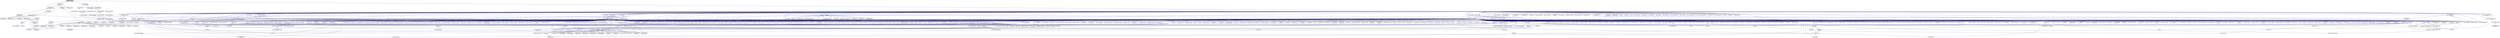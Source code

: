digraph "copy_component.hpp"
{
  edge [fontname="Helvetica",fontsize="10",labelfontname="Helvetica",labelfontsize="10"];
  node [fontname="Helvetica",fontsize="10",shape=record];
  Node395 [label="copy_component.hpp",height=0.2,width=0.4,color="black", fillcolor="grey75", style="filled", fontcolor="black"];
  Node395 -> Node396 [dir="back",color="midnightblue",fontsize="10",style="solid",fontname="Helvetica"];
  Node396 [label="partitioned_vector\l_decl.hpp",height=0.2,width=0.4,color="black", fillcolor="white", style="filled",URL="$d2/d77/partitioned__vector__decl_8hpp.html"];
  Node396 -> Node397 [dir="back",color="midnightblue",fontsize="10",style="solid",fontname="Helvetica"];
  Node397 [label="partitioned_vector.hpp",height=0.2,width=0.4,color="black", fillcolor="white", style="filled",URL="$dc/d76/components_2containers_2partitioned__vector_2partitioned__vector_8hpp.html"];
  Node397 -> Node398 [dir="back",color="midnightblue",fontsize="10",style="solid",fontname="Helvetica"];
  Node398 [label="coarray.hpp",height=0.2,width=0.4,color="black", fillcolor="white", style="filled",URL="$d0/da7/coarray_8hpp.html"];
  Node398 -> Node399 [dir="back",color="midnightblue",fontsize="10",style="solid",fontname="Helvetica"];
  Node399 [label="coarray.cpp",height=0.2,width=0.4,color="black", fillcolor="white", style="filled",URL="$d8/d2c/coarray_8cpp.html"];
  Node398 -> Node400 [dir="back",color="midnightblue",fontsize="10",style="solid",fontname="Helvetica"];
  Node400 [label="coarray_all_reduce.cpp",height=0.2,width=0.4,color="black", fillcolor="white", style="filled",URL="$da/ddb/coarray__all__reduce_8cpp.html"];
  Node397 -> Node401 [dir="back",color="midnightblue",fontsize="10",style="solid",fontname="Helvetica"];
  Node401 [label="partitioned_vector\l_view.hpp",height=0.2,width=0.4,color="black", fillcolor="white", style="filled",URL="$da/dc2/components_2containers_2partitioned__vector_2partitioned__vector__view_8hpp.html"];
  Node401 -> Node398 [dir="back",color="midnightblue",fontsize="10",style="solid",fontname="Helvetica"];
  Node401 -> Node402 [dir="back",color="midnightblue",fontsize="10",style="solid",fontname="Helvetica"];
  Node402 [label="partitioned_vector\l_local_view.hpp",height=0.2,width=0.4,color="black", fillcolor="white", style="filled",URL="$d3/de6/partitioned__vector__local__view_8hpp.html"];
  Node402 -> Node403 [dir="back",color="midnightblue",fontsize="10",style="solid",fontname="Helvetica"];
  Node403 [label="partitioned_vector\l_view.hpp",height=0.2,width=0.4,color="black", fillcolor="white", style="filled",URL="$d9/db2/include_2partitioned__vector__view_8hpp.html"];
  Node403 -> Node404 [dir="back",color="midnightblue",fontsize="10",style="solid",fontname="Helvetica"];
  Node404 [label="partitioned_vector\l_subview.cpp",height=0.2,width=0.4,color="black", fillcolor="white", style="filled",URL="$dc/d09/partitioned__vector__subview_8cpp.html"];
  Node403 -> Node405 [dir="back",color="midnightblue",fontsize="10",style="solid",fontname="Helvetica"];
  Node405 [label="partitioned_vector\l_view.cpp",height=0.2,width=0.4,color="black", fillcolor="white", style="filled",URL="$d9/dcf/partitioned__vector__view_8cpp.html"];
  Node403 -> Node406 [dir="back",color="midnightblue",fontsize="10",style="solid",fontname="Helvetica"];
  Node406 [label="partitioned_vector\l_view_iterator.cpp",height=0.2,width=0.4,color="black", fillcolor="white", style="filled",URL="$d6/d94/partitioned__vector__view__iterator_8cpp.html"];
  Node402 -> Node404 [dir="back",color="midnightblue",fontsize="10",style="solid",fontname="Helvetica"];
  Node402 -> Node405 [dir="back",color="midnightblue",fontsize="10",style="solid",fontname="Helvetica"];
  Node401 -> Node403 [dir="back",color="midnightblue",fontsize="10",style="solid",fontname="Helvetica"];
  Node401 -> Node404 [dir="back",color="midnightblue",fontsize="10",style="solid",fontname="Helvetica"];
  Node401 -> Node405 [dir="back",color="midnightblue",fontsize="10",style="solid",fontname="Helvetica"];
  Node397 -> Node407 [dir="back",color="midnightblue",fontsize="10",style="solid",fontname="Helvetica"];
  Node407 [label="partitioned_vector.hpp",height=0.2,width=0.4,color="black", fillcolor="white", style="filled",URL="$d5/d83/include_2partitioned__vector_8hpp.html"];
  Node407 -> Node408 [dir="back",color="midnightblue",fontsize="10",style="solid",fontname="Helvetica"];
  Node408 [label="partitioned_vector\l_spmd_foreach.cpp",height=0.2,width=0.4,color="black", fillcolor="white", style="filled",URL="$db/d7c/partitioned__vector__spmd__foreach_8cpp.html"];
  Node407 -> Node409 [dir="back",color="midnightblue",fontsize="10",style="solid",fontname="Helvetica"];
  Node409 [label="transpose_serial_vector.cpp",height=0.2,width=0.4,color="black", fillcolor="white", style="filled",URL="$d4/d04/transpose__serial__vector_8cpp.html"];
  Node407 -> Node410 [dir="back",color="midnightblue",fontsize="10",style="solid",fontname="Helvetica"];
  Node410 [label="minmax_element_performance.cpp",height=0.2,width=0.4,color="black", fillcolor="white", style="filled",URL="$d9/d93/minmax__element__performance_8cpp.html"];
  Node407 -> Node411 [dir="back",color="midnightblue",fontsize="10",style="solid",fontname="Helvetica"];
  Node411 [label="partitioned_vector\l_2201.cpp",height=0.2,width=0.4,color="black", fillcolor="white", style="filled",URL="$dc/d39/partitioned__vector__2201_8cpp.html"];
  Node407 -> Node412 [dir="back",color="midnightblue",fontsize="10",style="solid",fontname="Helvetica"];
  Node412 [label="partitioned_vector\l_scan.hpp",height=0.2,width=0.4,color="black", fillcolor="white", style="filled",URL="$d7/dfb/partitioned__vector__scan_8hpp.html"];
  Node412 -> Node413 [dir="back",color="midnightblue",fontsize="10",style="solid",fontname="Helvetica"];
  Node413 [label="partitioned_vector\l_exclusive_scan.cpp",height=0.2,width=0.4,color="black", fillcolor="white", style="filled",URL="$d2/dda/partitioned__vector__exclusive__scan_8cpp.html"];
  Node412 -> Node414 [dir="back",color="midnightblue",fontsize="10",style="solid",fontname="Helvetica"];
  Node414 [label="partitioned_vector\l_inclusive_scan.cpp",height=0.2,width=0.4,color="black", fillcolor="white", style="filled",URL="$d0/dd9/partitioned__vector__inclusive__scan_8cpp.html"];
  Node407 -> Node415 [dir="back",color="midnightblue",fontsize="10",style="solid",fontname="Helvetica"];
  Node415 [label="partitioned_vector\l_find.cpp",height=0.2,width=0.4,color="black", fillcolor="white", style="filled",URL="$d7/d04/partitioned__vector__find_8cpp.html"];
  Node407 -> Node416 [dir="back",color="midnightblue",fontsize="10",style="solid",fontname="Helvetica"];
  Node416 [label="partitioned_vector\l_target.cpp",height=0.2,width=0.4,color="black", fillcolor="white", style="filled",URL="$d9/dd1/partitioned__vector__target_8cpp.html"];
  Node407 -> Node417 [dir="back",color="midnightblue",fontsize="10",style="solid",fontname="Helvetica"];
  Node417 [label="serialization_partitioned\l_vector.cpp",height=0.2,width=0.4,color="black", fillcolor="white", style="filled",URL="$dd/dc9/serialization__partitioned__vector_8cpp.html"];
  Node397 -> Node418 [dir="back",color="midnightblue",fontsize="10",style="solid",fontname="Helvetica"];
  Node418 [label="partitioned_vector\l_component.cpp",height=0.2,width=0.4,color="black", fillcolor="white", style="filled",URL="$dc/db9/partitioned__vector__component_8cpp.html"];
  Node397 -> Node419 [dir="back",color="midnightblue",fontsize="10",style="solid",fontname="Helvetica"];
  Node419 [label="partitioned_vector\l_component_double.cpp",height=0.2,width=0.4,color="black", fillcolor="white", style="filled",URL="$d7/d93/partitioned__vector__component__double_8cpp.html"];
  Node397 -> Node420 [dir="back",color="midnightblue",fontsize="10",style="solid",fontname="Helvetica"];
  Node420 [label="partitioned_vector\l_component_int.cpp",height=0.2,width=0.4,color="black", fillcolor="white", style="filled",URL="$d6/d01/partitioned__vector__component__int_8cpp.html"];
  Node397 -> Node421 [dir="back",color="midnightblue",fontsize="10",style="solid",fontname="Helvetica"];
  Node421 [label="partitioned_vector\l_component_std_string.cpp",height=0.2,width=0.4,color="black", fillcolor="white", style="filled",URL="$d8/df2/partitioned__vector__component__std__string_8cpp.html"];
  Node396 -> Node422 [dir="back",color="midnightblue",fontsize="10",style="solid",fontname="Helvetica"];
  Node422 [label="partitioned_vector\l_component_impl.hpp",height=0.2,width=0.4,color="black", fillcolor="white", style="filled",URL="$d1/d79/partitioned__vector__component__impl_8hpp.html"];
  Node422 -> Node423 [dir="back",color="midnightblue",fontsize="10",style="solid",fontname="Helvetica"];
  Node423 [label="partitioned_vector\l_component.hpp",height=0.2,width=0.4,color="black", fillcolor="white", style="filled",URL="$d6/d38/partitioned__vector__component_8hpp.html"];
  Node423 -> Node418 [dir="back",color="midnightblue",fontsize="10",style="solid",fontname="Helvetica"];
  Node423 -> Node419 [dir="back",color="midnightblue",fontsize="10",style="solid",fontname="Helvetica"];
  Node423 -> Node420 [dir="back",color="midnightblue",fontsize="10",style="solid",fontname="Helvetica"];
  Node423 -> Node421 [dir="back",color="midnightblue",fontsize="10",style="solid",fontname="Helvetica"];
  Node422 -> Node424 [dir="back",color="midnightblue",fontsize="10",style="solid",fontname="Helvetica"];
  Node424 [label="partitioned_vector\l_impl.hpp",height=0.2,width=0.4,color="black", fillcolor="white", style="filled",URL="$d0/db1/partitioned__vector__impl_8hpp.html"];
  Node424 -> Node397 [dir="back",color="midnightblue",fontsize="10",style="solid",fontname="Helvetica"];
  Node396 -> Node424 [dir="back",color="midnightblue",fontsize="10",style="solid",fontname="Helvetica"];
  Node396 -> Node425 [dir="back",color="midnightblue",fontsize="10",style="solid",fontname="Helvetica"];
  Node425 [label="partitioned_vector\l_predef.hpp",height=0.2,width=0.4,color="black", fillcolor="white", style="filled",URL="$d4/dc4/components_2containers_2partitioned__vector_2partitioned__vector__predef_8hpp.html"];
  Node425 -> Node426 [dir="back",color="midnightblue",fontsize="10",style="solid",fontname="Helvetica"];
  Node426 [label="partitioned_vector\l_predef.hpp",height=0.2,width=0.4,color="black", fillcolor="white", style="filled",URL="$db/dea/include_2partitioned__vector__predef_8hpp.html"];
  Node426 -> Node427 [dir="back",color="midnightblue",fontsize="10",style="solid",fontname="Helvetica"];
  Node427 [label="partitioned_vector\l_foreach.cpp",height=0.2,width=0.4,color="black", fillcolor="white", style="filled",URL="$df/d5f/partitioned__vector__foreach_8cpp.html"];
  Node426 -> Node404 [dir="back",color="midnightblue",fontsize="10",style="solid",fontname="Helvetica"];
  Node426 -> Node405 [dir="back",color="midnightblue",fontsize="10",style="solid",fontname="Helvetica"];
  Node426 -> Node406 [dir="back",color="midnightblue",fontsize="10",style="solid",fontname="Helvetica"];
  Node426 -> Node428 [dir="back",color="midnightblue",fontsize="10",style="solid",fontname="Helvetica"];
  Node428 [label="partitioned_vector\l_copy.cpp",height=0.2,width=0.4,color="black", fillcolor="white", style="filled",URL="$d9/d91/partitioned__vector__copy_8cpp.html"];
  Node426 -> Node413 [dir="back",color="midnightblue",fontsize="10",style="solid",fontname="Helvetica"];
  Node426 -> Node429 [dir="back",color="midnightblue",fontsize="10",style="solid",fontname="Helvetica"];
  Node429 [label="partitioned_vector\l_fill.cpp",height=0.2,width=0.4,color="black", fillcolor="white", style="filled",URL="$de/d66/partitioned__vector__fill_8cpp.html"];
  Node426 -> Node430 [dir="back",color="midnightblue",fontsize="10",style="solid",fontname="Helvetica"];
  Node430 [label="partitioned_vector\l_for_each.cpp",height=0.2,width=0.4,color="black", fillcolor="white", style="filled",URL="$de/dc8/partitioned__vector__for__each_8cpp.html"];
  Node426 -> Node431 [dir="back",color="midnightblue",fontsize="10",style="solid",fontname="Helvetica"];
  Node431 [label="partitioned_vector\l_handle_values.cpp",height=0.2,width=0.4,color="black", fillcolor="white", style="filled",URL="$dc/dcb/partitioned__vector__handle__values_8cpp.html"];
  Node426 -> Node414 [dir="back",color="midnightblue",fontsize="10",style="solid",fontname="Helvetica"];
  Node426 -> Node432 [dir="back",color="midnightblue",fontsize="10",style="solid",fontname="Helvetica"];
  Node432 [label="partitioned_vector\l_iter.cpp",height=0.2,width=0.4,color="black", fillcolor="white", style="filled",URL="$dc/ddf/partitioned__vector__iter_8cpp.html"];
  Node426 -> Node433 [dir="back",color="midnightblue",fontsize="10",style="solid",fontname="Helvetica"];
  Node433 [label="partitioned_vector\l_move.cpp",height=0.2,width=0.4,color="black", fillcolor="white", style="filled",URL="$d8/d25/partitioned__vector__move_8cpp.html"];
  Node426 -> Node434 [dir="back",color="midnightblue",fontsize="10",style="solid",fontname="Helvetica"];
  Node434 [label="partitioned_vector\l_reduce.cpp",height=0.2,width=0.4,color="black", fillcolor="white", style="filled",URL="$d0/d35/partitioned__vector__reduce_8cpp.html"];
  Node426 -> Node435 [dir="back",color="midnightblue",fontsize="10",style="solid",fontname="Helvetica"];
  Node435 [label="partitioned_vector\l_transform.cpp",height=0.2,width=0.4,color="black", fillcolor="white", style="filled",URL="$d5/dda/partitioned__vector__transform_8cpp.html"];
  Node426 -> Node436 [dir="back",color="midnightblue",fontsize="10",style="solid",fontname="Helvetica"];
  Node436 [label="partitioned_vector\l_transform_binary.cpp",height=0.2,width=0.4,color="black", fillcolor="white", style="filled",URL="$d8/d95/partitioned__vector__transform__binary_8cpp.html"];
  Node426 -> Node437 [dir="back",color="midnightblue",fontsize="10",style="solid",fontname="Helvetica"];
  Node437 [label="partitioned_vector\l_transform_reduce.cpp",height=0.2,width=0.4,color="black", fillcolor="white", style="filled",URL="$d7/dab/partitioned__vector__transform__reduce_8cpp.html"];
  Node426 -> Node438 [dir="back",color="midnightblue",fontsize="10",style="solid",fontname="Helvetica"];
  Node438 [label="partitioned_vector\l_transform_scan.cpp",height=0.2,width=0.4,color="black", fillcolor="white", style="filled",URL="$d5/d12/partitioned__vector__transform__scan_8cpp.html"];
  Node396 -> Node439 [dir="back",color="midnightblue",fontsize="10",style="solid",fontname="Helvetica"];
  Node439 [label="partitioned_vector.hpp",height=0.2,width=0.4,color="black", fillcolor="white", style="filled",URL="$de/d3e/runtime_2serialization_2partitioned__vector_8hpp.html"];
  Node439 -> Node440 [dir="back",color="midnightblue",fontsize="10",style="solid",fontname="Helvetica"];
  Node440 [label="serialization.hpp",height=0.2,width=0.4,color="black", fillcolor="white", style="filled",URL="$d8/d21/serialization_8hpp.html"];
  Node440 -> Node441 [dir="back",color="midnightblue",fontsize="10",style="solid",fontname="Helvetica"];
  Node441 [label="template_function_accumulator.cpp",height=0.2,width=0.4,color="black", fillcolor="white", style="filled",URL="$d5/d02/template__function__accumulator_8cpp.html"];
  Node440 -> Node442 [dir="back",color="midnightblue",fontsize="10",style="solid",fontname="Helvetica"];
  Node442 [label="cancelable_action.cpp",height=0.2,width=0.4,color="black", fillcolor="white", style="filled",URL="$d5/d0c/cancelable__action_8cpp.html"];
  Node440 -> Node443 [dir="back",color="midnightblue",fontsize="10",style="solid",fontname="Helvetica"];
  Node443 [label="hello_world_component.hpp",height=0.2,width=0.4,color="black", fillcolor="white", style="filled",URL="$df/df0/hello__world__component_8hpp.html"];
  Node443 -> Node444 [dir="back",color="midnightblue",fontsize="10",style="solid",fontname="Helvetica"];
  Node444 [label="hello_world_client.cpp",height=0.2,width=0.4,color="black", fillcolor="white", style="filled",URL="$d5/da6/hello__world__client_8cpp.html"];
  Node443 -> Node445 [dir="back",color="midnightblue",fontsize="10",style="solid",fontname="Helvetica"];
  Node445 [label="hello_world_component.cpp",height=0.2,width=0.4,color="black", fillcolor="white", style="filled",URL="$d8/daa/hello__world__component_8cpp.html"];
  Node440 -> Node446 [dir="back",color="midnightblue",fontsize="10",style="solid",fontname="Helvetica"];
  Node446 [label="dimension.cpp",height=0.2,width=0.4,color="black", fillcolor="white", style="filled",URL="$db/d4a/interpolate1d_2interpolate1d_2dimension_8cpp.html"];
  Node440 -> Node447 [dir="back",color="midnightblue",fontsize="10",style="solid",fontname="Helvetica"];
  Node447 [label="dimension.hpp",height=0.2,width=0.4,color="black", fillcolor="white", style="filled",URL="$dc/da5/interpolate1d_2interpolate1d_2dimension_8hpp.html"];
  Node447 -> Node446 [dir="back",color="midnightblue",fontsize="10",style="solid",fontname="Helvetica"];
  Node447 -> Node448 [dir="back",color="midnightblue",fontsize="10",style="solid",fontname="Helvetica"];
  Node448 [label="partition.hpp",height=0.2,width=0.4,color="black", fillcolor="white", style="filled",URL="$d0/dff/examples_2interpolate1d_2interpolate1d_2server_2partition_8hpp.html"];
  Node448 -> Node449 [dir="back",color="midnightblue",fontsize="10",style="solid",fontname="Helvetica"];
  Node449 [label="partition.hpp",height=0.2,width=0.4,color="black", fillcolor="white", style="filled",URL="$d0/d7a/examples_2interpolate1d_2interpolate1d_2partition_8hpp.html"];
  Node449 -> Node450 [dir="back",color="midnightblue",fontsize="10",style="solid",fontname="Helvetica"];
  Node450 [label="interpolate1d.cpp",height=0.2,width=0.4,color="black", fillcolor="white", style="filled",URL="$d0/d05/interpolate1d_8cpp.html"];
  Node449 -> Node451 [dir="back",color="midnightblue",fontsize="10",style="solid",fontname="Helvetica"];
  Node451 [label="interpolate1d.hpp",height=0.2,width=0.4,color="red", fillcolor="white", style="filled",URL="$d4/dc7/interpolate1d_8hpp.html"];
  Node451 -> Node450 [dir="back",color="midnightblue",fontsize="10",style="solid",fontname="Helvetica"];
  Node448 -> Node453 [dir="back",color="midnightblue",fontsize="10",style="solid",fontname="Helvetica"];
  Node453 [label="partition.cpp",height=0.2,width=0.4,color="black", fillcolor="white", style="filled",URL="$d0/d4f/examples_2interpolate1d_2interpolate1d_2server_2partition_8cpp.html"];
  Node440 -> Node454 [dir="back",color="midnightblue",fontsize="10",style="solid",fontname="Helvetica"];
  Node454 [label="fractals_struct.cpp",height=0.2,width=0.4,color="black", fillcolor="white", style="filled",URL="$d8/d2f/fractals__struct_8cpp.html"];
  Node440 -> Node455 [dir="back",color="midnightblue",fontsize="10",style="solid",fontname="Helvetica"];
  Node455 [label="pingpong.cpp",height=0.2,width=0.4,color="black", fillcolor="white", style="filled",URL="$dd/d4d/pingpong_8cpp.html"];
  Node440 -> Node456 [dir="back",color="midnightblue",fontsize="10",style="solid",fontname="Helvetica"];
  Node456 [label="sierpinski.cpp",height=0.2,width=0.4,color="black", fillcolor="white", style="filled",URL="$d3/d7e/sierpinski_8cpp.html"];
  Node440 -> Node457 [dir="back",color="midnightblue",fontsize="10",style="solid",fontname="Helvetica"];
  Node457 [label="dimension.cpp",height=0.2,width=0.4,color="black", fillcolor="white", style="filled",URL="$d8/db3/sheneos_2sheneos_2dimension_8cpp.html"];
  Node440 -> Node458 [dir="back",color="midnightblue",fontsize="10",style="solid",fontname="Helvetica"];
  Node458 [label="configuration.cpp",height=0.2,width=0.4,color="black", fillcolor="white", style="filled",URL="$df/d22/configuration_8cpp.html"];
  Node440 -> Node459 [dir="back",color="midnightblue",fontsize="10",style="solid",fontname="Helvetica"];
  Node459 [label="transpose_block_numa.cpp",height=0.2,width=0.4,color="black", fillcolor="white", style="filled",URL="$dd/d3b/transpose__block__numa_8cpp.html"];
  Node440 -> Node460 [dir="back",color="midnightblue",fontsize="10",style="solid",fontname="Helvetica"];
  Node460 [label="osu_bcast.cpp",height=0.2,width=0.4,color="black", fillcolor="white", style="filled",URL="$d3/dca/osu__bcast_8cpp.html"];
  Node440 -> Node461 [dir="back",color="midnightblue",fontsize="10",style="solid",fontname="Helvetica"];
  Node461 [label="osu_bibw.cpp",height=0.2,width=0.4,color="black", fillcolor="white", style="filled",URL="$d2/d04/osu__bibw_8cpp.html"];
  Node440 -> Node462 [dir="back",color="midnightblue",fontsize="10",style="solid",fontname="Helvetica"];
  Node462 [label="osu_bw.cpp",height=0.2,width=0.4,color="black", fillcolor="white", style="filled",URL="$d4/d20/osu__bw_8cpp.html"];
  Node440 -> Node463 [dir="back",color="midnightblue",fontsize="10",style="solid",fontname="Helvetica"];
  Node463 [label="osu_latency.cpp",height=0.2,width=0.4,color="black", fillcolor="white", style="filled",URL="$df/d58/osu__latency_8cpp.html"];
  Node440 -> Node464 [dir="back",color="midnightblue",fontsize="10",style="solid",fontname="Helvetica"];
  Node464 [label="osu_multi_lat.cpp",height=0.2,width=0.4,color="black", fillcolor="white", style="filled",URL="$d7/d91/osu__multi__lat_8cpp.html"];
  Node440 -> Node465 [dir="back",color="midnightblue",fontsize="10",style="solid",fontname="Helvetica"];
  Node465 [label="pingpong_performance.cpp",height=0.2,width=0.4,color="black", fillcolor="white", style="filled",URL="$de/d03/pingpong__performance_8cpp.html"];
  Node440 -> Node466 [dir="back",color="midnightblue",fontsize="10",style="solid",fontname="Helvetica"];
  Node466 [label="action_move_semantics.cpp",height=0.2,width=0.4,color="black", fillcolor="white", style="filled",URL="$d4/db3/action__move__semantics_8cpp.html"];
  Node440 -> Node467 [dir="back",color="midnightblue",fontsize="10",style="solid",fontname="Helvetica"];
  Node467 [label="movable_objects.cpp",height=0.2,width=0.4,color="black", fillcolor="white", style="filled",URL="$d8/d65/movable__objects_8cpp.html"];
  Node440 -> Node468 [dir="back",color="midnightblue",fontsize="10",style="solid",fontname="Helvetica"];
  Node468 [label="duplicate_id_registration\l_1596.cpp",height=0.2,width=0.4,color="black", fillcolor="white", style="filled",URL="$db/d8d/duplicate__id__registration__1596_8cpp.html"];
  Node440 -> Node469 [dir="back",color="midnightblue",fontsize="10",style="solid",fontname="Helvetica"];
  Node469 [label="zero_copy_parcels_1001.cpp",height=0.2,width=0.4,color="black", fillcolor="white", style="filled",URL="$da/dfd/zero__copy__parcels__1001_8cpp.html"];
  Node440 -> Node470 [dir="back",color="midnightblue",fontsize="10",style="solid",fontname="Helvetica"];
  Node470 [label="managed_refcnt_checker.cpp",height=0.2,width=0.4,color="black", fillcolor="white", style="filled",URL="$d3/d8d/managed__refcnt__checker_8cpp.html"];
  Node440 -> Node471 [dir="back",color="midnightblue",fontsize="10",style="solid",fontname="Helvetica"];
  Node471 [label="simple_mobile_object.cpp",height=0.2,width=0.4,color="black", fillcolor="white", style="filled",URL="$d2/da7/simple__mobile__object_8cpp.html"];
  Node440 -> Node472 [dir="back",color="midnightblue",fontsize="10",style="solid",fontname="Helvetica"];
  Node472 [label="simple_refcnt_checker.cpp",height=0.2,width=0.4,color="black", fillcolor="white", style="filled",URL="$df/d16/simple__refcnt__checker_8cpp.html"];
  Node440 -> Node473 [dir="back",color="midnightblue",fontsize="10",style="solid",fontname="Helvetica"];
  Node473 [label="copy_component.cpp",height=0.2,width=0.4,color="black", fillcolor="white", style="filled",URL="$d5/d8d/copy__component_8cpp.html"];
  Node440 -> Node474 [dir="back",color="midnightblue",fontsize="10",style="solid",fontname="Helvetica"];
  Node474 [label="get_gid.cpp",height=0.2,width=0.4,color="black", fillcolor="white", style="filled",URL="$dc/dc1/get__gid_8cpp.html"];
  Node440 -> Node475 [dir="back",color="midnightblue",fontsize="10",style="solid",fontname="Helvetica"];
  Node475 [label="migrate_component.cpp",height=0.2,width=0.4,color="black", fillcolor="white", style="filled",URL="$dc/d78/migrate__component_8cpp.html"];
  Node440 -> Node476 [dir="back",color="midnightblue",fontsize="10",style="solid",fontname="Helvetica"];
  Node476 [label="migrate_component_to\l_storage.cpp",height=0.2,width=0.4,color="black", fillcolor="white", style="filled",URL="$dd/d02/migrate__component__to__storage_8cpp.html"];
  Node440 -> Node417 [dir="back",color="midnightblue",fontsize="10",style="solid",fontname="Helvetica"];
  Node395 -> Node424 [dir="back",color="midnightblue",fontsize="10",style="solid",fontname="Helvetica"];
  Node395 -> Node477 [dir="back",color="midnightblue",fontsize="10",style="solid",fontname="Helvetica"];
  Node477 [label="unordered_map.hpp",height=0.2,width=0.4,color="black", fillcolor="white", style="filled",URL="$d9/ddf/hpx_2components_2containers_2unordered_2unordered__map_8hpp.html"];
  Node477 -> Node478 [dir="back",color="midnightblue",fontsize="10",style="solid",fontname="Helvetica"];
  Node478 [label="component_storage.hpp",height=0.2,width=0.4,color="black", fillcolor="white", style="filled",URL="$d6/d36/components_2component__storage_2server_2component__storage_8hpp.html"];
  Node478 -> Node479 [dir="back",color="midnightblue",fontsize="10",style="solid",fontname="Helvetica"];
  Node479 [label="component_storage.hpp",height=0.2,width=0.4,color="black", fillcolor="white", style="filled",URL="$d0/dd6/components_2component__storage_2component__storage_8hpp.html"];
  Node479 -> Node480 [dir="back",color="midnightblue",fontsize="10",style="solid",fontname="Helvetica"];
  Node480 [label="migrate_to_storage.hpp",height=0.2,width=0.4,color="black", fillcolor="white", style="filled",URL="$da/d18/migrate__to__storage_8hpp.html"];
  Node480 -> Node481 [dir="back",color="midnightblue",fontsize="10",style="solid",fontname="Helvetica"];
  Node481 [label="component_storage.hpp",height=0.2,width=0.4,color="black", fillcolor="white", style="filled",URL="$d4/dfe/include_2component__storage_8hpp.html"];
  Node481 -> Node476 [dir="back",color="midnightblue",fontsize="10",style="solid",fontname="Helvetica"];
  Node479 -> Node481 [dir="back",color="midnightblue",fontsize="10",style="solid",fontname="Helvetica"];
  Node479 -> Node482 [dir="back",color="midnightblue",fontsize="10",style="solid",fontname="Helvetica"];
  Node482 [label="component_storage.cpp",height=0.2,width=0.4,color="black", fillcolor="white", style="filled",URL="$d4/ddf/component__storage_8cpp.html"];
  Node478 -> Node483 [dir="back",color="midnightblue",fontsize="10",style="solid",fontname="Helvetica"];
  Node483 [label="migrate_from_storage.hpp",height=0.2,width=0.4,color="black", fillcolor="white", style="filled",URL="$d3/d9f/server_2migrate__from__storage_8hpp.html"];
  Node483 -> Node484 [dir="back",color="midnightblue",fontsize="10",style="solid",fontname="Helvetica"];
  Node484 [label="migrate_from_storage.hpp",height=0.2,width=0.4,color="black", fillcolor="white", style="filled",URL="$db/d0f/migrate__from__storage_8hpp.html"];
  Node484 -> Node481 [dir="back",color="midnightblue",fontsize="10",style="solid",fontname="Helvetica"];
  Node478 -> Node485 [dir="back",color="midnightblue",fontsize="10",style="solid",fontname="Helvetica"];
  Node485 [label="migrate_to_storage.hpp",height=0.2,width=0.4,color="black", fillcolor="white", style="filled",URL="$d4/d4c/server_2migrate__to__storage_8hpp.html"];
  Node485 -> Node480 [dir="back",color="midnightblue",fontsize="10",style="solid",fontname="Helvetica"];
  Node485 -> Node486 [dir="back",color="midnightblue",fontsize="10",style="solid",fontname="Helvetica"];
  Node486 [label="component_module.cpp",height=0.2,width=0.4,color="black", fillcolor="white", style="filled",URL="$de/dc1/component__storage_2component__module_8cpp.html"];
  Node478 -> Node487 [dir="back",color="midnightblue",fontsize="10",style="solid",fontname="Helvetica"];
  Node487 [label="component_storage_server.cpp",height=0.2,width=0.4,color="black", fillcolor="white", style="filled",URL="$d4/dcb/component__storage__server_8cpp.html"];
  Node477 -> Node488 [dir="back",color="midnightblue",fontsize="10",style="solid",fontname="Helvetica"];
  Node488 [label="unordered_map.hpp",height=0.2,width=0.4,color="black", fillcolor="white", style="filled",URL="$d6/d06/hpx_2include_2unordered__map_8hpp.html"];
  Node488 -> Node489 [dir="back",color="midnightblue",fontsize="10",style="solid",fontname="Helvetica"];
  Node489 [label="unordered_map.cpp",height=0.2,width=0.4,color="black", fillcolor="white", style="filled",URL="$d1/d75/unordered__map_8cpp.html"];
  Node477 -> Node490 [dir="back",color="midnightblue",fontsize="10",style="solid",fontname="Helvetica"];
  Node490 [label="partition_unordered\l_map_component.cpp",height=0.2,width=0.4,color="black", fillcolor="white", style="filled",URL="$d5/d34/partition__unordered__map__component_8cpp.html"];
  Node395 -> Node491 [dir="back",color="midnightblue",fontsize="10",style="solid",fontname="Helvetica"];
  Node491 [label="components.hpp",height=0.2,width=0.4,color="black", fillcolor="white", style="filled",URL="$d2/d8d/components_8hpp.html"];
  Node491 -> Node492 [dir="back",color="midnightblue",fontsize="10",style="solid",fontname="Helvetica"];
  Node492 [label="accumulator.hpp",height=0.2,width=0.4,color="black", fillcolor="white", style="filled",URL="$d4/d9d/server_2accumulator_8hpp.html"];
  Node492 -> Node493 [dir="back",color="midnightblue",fontsize="10",style="solid",fontname="Helvetica"];
  Node493 [label="accumulator.cpp",height=0.2,width=0.4,color="black", fillcolor="white", style="filled",URL="$d1/d81/accumulator_8cpp.html"];
  Node492 -> Node494 [dir="back",color="midnightblue",fontsize="10",style="solid",fontname="Helvetica"];
  Node494 [label="accumulator.hpp",height=0.2,width=0.4,color="black", fillcolor="white", style="filled",URL="$d8/d5e/accumulator_8hpp.html"];
  Node494 -> Node495 [dir="back",color="midnightblue",fontsize="10",style="solid",fontname="Helvetica"];
  Node495 [label="accumulator_client.cpp",height=0.2,width=0.4,color="black", fillcolor="white", style="filled",URL="$d7/dd0/accumulator__client_8cpp.html"];
  Node491 -> Node494 [dir="back",color="midnightblue",fontsize="10",style="solid",fontname="Helvetica"];
  Node491 -> Node496 [dir="back",color="midnightblue",fontsize="10",style="solid",fontname="Helvetica"];
  Node496 [label="template_accumulator.hpp",height=0.2,width=0.4,color="black", fillcolor="white", style="filled",URL="$d0/d3f/server_2template__accumulator_8hpp.html"];
  Node496 -> Node497 [dir="back",color="midnightblue",fontsize="10",style="solid",fontname="Helvetica"];
  Node497 [label="template_accumulator.hpp",height=0.2,width=0.4,color="black", fillcolor="white", style="filled",URL="$dd/da9/template__accumulator_8hpp.html"];
  Node497 -> Node498 [dir="back",color="midnightblue",fontsize="10",style="solid",fontname="Helvetica"];
  Node498 [label="template_accumulator\l_client.cpp",height=0.2,width=0.4,color="black", fillcolor="white", style="filled",URL="$df/d93/template__accumulator__client_8cpp.html"];
  Node491 -> Node499 [dir="back",color="midnightblue",fontsize="10",style="solid",fontname="Helvetica"];
  Node499 [label="template_function_accumulator.hpp",height=0.2,width=0.4,color="black", fillcolor="white", style="filled",URL="$d7/da6/server_2template__function__accumulator_8hpp.html"];
  Node499 -> Node441 [dir="back",color="midnightblue",fontsize="10",style="solid",fontname="Helvetica"];
  Node499 -> Node500 [dir="back",color="midnightblue",fontsize="10",style="solid",fontname="Helvetica"];
  Node500 [label="template_function_accumulator.hpp",height=0.2,width=0.4,color="black", fillcolor="white", style="filled",URL="$d3/de9/template__function__accumulator_8hpp.html"];
  Node500 -> Node501 [dir="back",color="midnightblue",fontsize="10",style="solid",fontname="Helvetica"];
  Node501 [label="template_function_accumulator\l_client.cpp",height=0.2,width=0.4,color="black", fillcolor="white", style="filled",URL="$d0/dc6/template__function__accumulator__client_8cpp.html"];
  Node491 -> Node497 [dir="back",color="midnightblue",fontsize="10",style="solid",fontname="Helvetica"];
  Node491 -> Node441 [dir="back",color="midnightblue",fontsize="10",style="solid",fontname="Helvetica"];
  Node491 -> Node500 [dir="back",color="midnightblue",fontsize="10",style="solid",fontname="Helvetica"];
  Node491 -> Node502 [dir="back",color="midnightblue",fontsize="10",style="solid",fontname="Helvetica"];
  Node502 [label="allgather_module.cpp",height=0.2,width=0.4,color="black", fillcolor="white", style="filled",URL="$df/de4/allgather__module_8cpp.html"];
  Node491 -> Node503 [dir="back",color="midnightblue",fontsize="10",style="solid",fontname="Helvetica"];
  Node503 [label="allgather.hpp",height=0.2,width=0.4,color="black", fillcolor="white", style="filled",URL="$d4/d4a/allgather_8hpp.html"];
  Node503 -> Node502 [dir="back",color="midnightblue",fontsize="10",style="solid",fontname="Helvetica"];
  Node503 -> Node504 [dir="back",color="midnightblue",fontsize="10",style="solid",fontname="Helvetica"];
  Node504 [label="allgather.cpp",height=0.2,width=0.4,color="black", fillcolor="white", style="filled",URL="$d7/d06/allgather_8cpp.html"];
  Node503 -> Node505 [dir="back",color="midnightblue",fontsize="10",style="solid",fontname="Helvetica"];
  Node505 [label="ag_client.cpp",height=0.2,width=0.4,color="black", fillcolor="white", style="filled",URL="$d4/d5d/ag__client_8cpp.html"];
  Node491 -> Node506 [dir="back",color="midnightblue",fontsize="10",style="solid",fontname="Helvetica"];
  Node506 [label="allgather_and_gate.hpp",height=0.2,width=0.4,color="black", fillcolor="white", style="filled",URL="$d9/dbb/allgather__and__gate_8hpp.html"];
  Node506 -> Node502 [dir="back",color="midnightblue",fontsize="10",style="solid",fontname="Helvetica"];
  Node506 -> Node507 [dir="back",color="midnightblue",fontsize="10",style="solid",fontname="Helvetica"];
  Node507 [label="allgather_and_gate.cpp",height=0.2,width=0.4,color="black", fillcolor="white", style="filled",URL="$d1/d56/allgather__and__gate_8cpp.html"];
  Node506 -> Node505 [dir="back",color="midnightblue",fontsize="10",style="solid",fontname="Helvetica"];
  Node491 -> Node442 [dir="back",color="midnightblue",fontsize="10",style="solid",fontname="Helvetica"];
  Node491 -> Node508 [dir="back",color="midnightblue",fontsize="10",style="solid",fontname="Helvetica"];
  Node508 [label="cancelable_action.hpp",height=0.2,width=0.4,color="black", fillcolor="white", style="filled",URL="$d5/d4d/server_2cancelable__action_8hpp.html"];
  Node508 -> Node442 [dir="back",color="midnightblue",fontsize="10",style="solid",fontname="Helvetica"];
  Node508 -> Node509 [dir="back",color="midnightblue",fontsize="10",style="solid",fontname="Helvetica"];
  Node509 [label="cancelable_action.hpp",height=0.2,width=0.4,color="black", fillcolor="white", style="filled",URL="$d0/da3/stubs_2cancelable__action_8hpp.html"];
  Node509 -> Node510 [dir="back",color="midnightblue",fontsize="10",style="solid",fontname="Helvetica"];
  Node510 [label="cancelable_action.hpp",height=0.2,width=0.4,color="black", fillcolor="white", style="filled",URL="$d6/d28/cancelable__action_8hpp.html"];
  Node510 -> Node511 [dir="back",color="midnightblue",fontsize="10",style="solid",fontname="Helvetica"];
  Node511 [label="cancelable_action_client.cpp",height=0.2,width=0.4,color="black", fillcolor="white", style="filled",URL="$d1/db8/cancelable__action__client_8cpp.html"];
  Node491 -> Node510 [dir="back",color="midnightblue",fontsize="10",style="solid",fontname="Helvetica"];
  Node491 -> Node443 [dir="back",color="midnightblue",fontsize="10",style="solid",fontname="Helvetica"];
  Node491 -> Node512 [dir="back",color="midnightblue",fontsize="10",style="solid",fontname="Helvetica"];
  Node512 [label="row.hpp",height=0.2,width=0.4,color="black", fillcolor="white", style="filled",URL="$de/d74/server_2row_8hpp.html"];
  Node512 -> Node513 [dir="back",color="midnightblue",fontsize="10",style="solid",fontname="Helvetica"];
  Node513 [label="row.hpp",height=0.2,width=0.4,color="black", fillcolor="white", style="filled",URL="$dc/d69/row_8hpp.html"];
  Node513 -> Node514 [dir="back",color="midnightblue",fontsize="10",style="solid",fontname="Helvetica"];
  Node514 [label="grid.hpp",height=0.2,width=0.4,color="black", fillcolor="white", style="filled",URL="$dc/d8a/grid_8hpp.html"];
  Node514 -> Node515 [dir="back",color="midnightblue",fontsize="10",style="solid",fontname="Helvetica"];
  Node515 [label="jacobi.cpp",height=0.2,width=0.4,color="black", fillcolor="white", style="filled",URL="$d2/d27/jacobi_8cpp.html"];
  Node514 -> Node516 [dir="back",color="midnightblue",fontsize="10",style="solid",fontname="Helvetica"];
  Node516 [label="solver.hpp",height=0.2,width=0.4,color="black", fillcolor="white", style="filled",URL="$db/d9a/server_2solver_8hpp.html"];
  Node516 -> Node517 [dir="back",color="midnightblue",fontsize="10",style="solid",fontname="Helvetica"];
  Node517 [label="solver.hpp",height=0.2,width=0.4,color="black", fillcolor="white", style="filled",URL="$d2/d1c/solver_8hpp.html"];
  Node517 -> Node515 [dir="back",color="midnightblue",fontsize="10",style="solid",fontname="Helvetica"];
  Node516 -> Node518 [dir="back",color="midnightblue",fontsize="10",style="solid",fontname="Helvetica"];
  Node518 [label="solver.cpp",height=0.2,width=0.4,color="black", fillcolor="white", style="filled",URL="$d6/d94/solver_8cpp.html"];
  Node514 -> Node517 [dir="back",color="midnightblue",fontsize="10",style="solid",fontname="Helvetica"];
  Node514 -> Node519 [dir="back",color="midnightblue",fontsize="10",style="solid",fontname="Helvetica"];
  Node519 [label="grid.cpp",height=0.2,width=0.4,color="black", fillcolor="white", style="filled",URL="$d6/d1b/jacobi__component_2grid_8cpp.html"];
  Node513 -> Node520 [dir="back",color="midnightblue",fontsize="10",style="solid",fontname="Helvetica"];
  Node520 [label="stencil_iterator.hpp",height=0.2,width=0.4,color="black", fillcolor="white", style="filled",URL="$dc/d5c/server_2stencil__iterator_8hpp.html"];
  Node520 -> Node516 [dir="back",color="midnightblue",fontsize="10",style="solid",fontname="Helvetica"];
  Node520 -> Node521 [dir="back",color="midnightblue",fontsize="10",style="solid",fontname="Helvetica"];
  Node521 [label="stencil_iterator.cpp",height=0.2,width=0.4,color="black", fillcolor="white", style="filled",URL="$d6/de1/server_2stencil__iterator_8cpp.html"];
  Node520 -> Node522 [dir="back",color="midnightblue",fontsize="10",style="solid",fontname="Helvetica"];
  Node522 [label="stencil_iterator.cpp",height=0.2,width=0.4,color="black", fillcolor="white", style="filled",URL="$d7/d71/stencil__iterator_8cpp.html"];
  Node513 -> Node519 [dir="back",color="midnightblue",fontsize="10",style="solid",fontname="Helvetica"];
  Node512 -> Node523 [dir="back",color="midnightblue",fontsize="10",style="solid",fontname="Helvetica"];
  Node523 [label="row.cpp",height=0.2,width=0.4,color="black", fillcolor="white", style="filled",URL="$d3/d86/server_2row_8cpp.html"];
  Node491 -> Node520 [dir="back",color="midnightblue",fontsize="10",style="solid",fontname="Helvetica"];
  Node491 -> Node516 [dir="back",color="midnightblue",fontsize="10",style="solid",fontname="Helvetica"];
  Node491 -> Node524 [dir="back",color="midnightblue",fontsize="10",style="solid",fontname="Helvetica"];
  Node524 [label="jacobi_component.cpp",height=0.2,width=0.4,color="black", fillcolor="white", style="filled",URL="$d1/d25/jacobi__component_8cpp.html"];
  Node491 -> Node525 [dir="back",color="midnightblue",fontsize="10",style="solid",fontname="Helvetica"];
  Node525 [label="nqueen.hpp",height=0.2,width=0.4,color="black", fillcolor="white", style="filled",URL="$de/d58/server_2nqueen_8hpp.html"];
  Node525 -> Node526 [dir="back",color="midnightblue",fontsize="10",style="solid",fontname="Helvetica"];
  Node526 [label="nqueen.cpp",height=0.2,width=0.4,color="black", fillcolor="white", style="filled",URL="$db/dca/nqueen_8cpp.html"];
  Node525 -> Node527 [dir="back",color="midnightblue",fontsize="10",style="solid",fontname="Helvetica"];
  Node527 [label="nqueen.hpp",height=0.2,width=0.4,color="black", fillcolor="white", style="filled",URL="$da/dfd/stubs_2nqueen_8hpp.html"];
  Node527 -> Node528 [dir="back",color="midnightblue",fontsize="10",style="solid",fontname="Helvetica"];
  Node528 [label="nqueen.hpp",height=0.2,width=0.4,color="black", fillcolor="white", style="filled",URL="$d0/d07/nqueen_8hpp.html"];
  Node528 -> Node529 [dir="back",color="midnightblue",fontsize="10",style="solid",fontname="Helvetica"];
  Node529 [label="nqueen_client.cpp",height=0.2,width=0.4,color="black", fillcolor="white", style="filled",URL="$d3/d5e/nqueen__client_8cpp.html"];
  Node491 -> Node530 [dir="back",color="midnightblue",fontsize="10",style="solid",fontname="Helvetica"];
  Node530 [label="sine.cpp",height=0.2,width=0.4,color="black", fillcolor="white", style="filled",URL="$d3/d0d/server_2sine_8cpp.html"];
  Node491 -> Node531 [dir="back",color="midnightblue",fontsize="10",style="solid",fontname="Helvetica"];
  Node531 [label="component_ctors.cpp",height=0.2,width=0.4,color="black", fillcolor="white", style="filled",URL="$d3/d2a/component__ctors_8cpp.html"];
  Node491 -> Node532 [dir="back",color="midnightblue",fontsize="10",style="solid",fontname="Helvetica"];
  Node532 [label="component_in_executable.cpp",height=0.2,width=0.4,color="black", fillcolor="white", style="filled",URL="$d8/d4b/component__in__executable_8cpp.html"];
  Node491 -> Node533 [dir="back",color="midnightblue",fontsize="10",style="solid",fontname="Helvetica"];
  Node533 [label="component_inheritance.cpp",height=0.2,width=0.4,color="black", fillcolor="white", style="filled",URL="$d8/d55/component__inheritance_8cpp.html"];
  Node491 -> Node534 [dir="back",color="midnightblue",fontsize="10",style="solid",fontname="Helvetica"];
  Node534 [label="component_with_executor.cpp",height=0.2,width=0.4,color="black", fillcolor="white", style="filled",URL="$d4/d20/component__with__executor_8cpp.html"];
  Node491 -> Node535 [dir="back",color="midnightblue",fontsize="10",style="solid",fontname="Helvetica"];
  Node535 [label="factorial.cpp",height=0.2,width=0.4,color="black", fillcolor="white", style="filled",URL="$d9/d00/factorial_8cpp.html"];
  Node491 -> Node536 [dir="back",color="midnightblue",fontsize="10",style="solid",fontname="Helvetica"];
  Node536 [label="hello_world.cpp",height=0.2,width=0.4,color="black", fillcolor="white", style="filled",URL="$d0/d67/hello__world_8cpp.html"];
  Node491 -> Node537 [dir="back",color="midnightblue",fontsize="10",style="solid",fontname="Helvetica"];
  Node537 [label="latch_local.cpp",height=0.2,width=0.4,color="black", fillcolor="white", style="filled",URL="$dd/dd3/latch__local_8cpp.html"];
  Node491 -> Node538 [dir="back",color="midnightblue",fontsize="10",style="solid",fontname="Helvetica"];
  Node538 [label="latch_remote.cpp",height=0.2,width=0.4,color="black", fillcolor="white", style="filled",URL="$df/d59/latch__remote_8cpp.html"];
  Node491 -> Node455 [dir="back",color="midnightblue",fontsize="10",style="solid",fontname="Helvetica"];
  Node491 -> Node539 [dir="back",color="midnightblue",fontsize="10",style="solid",fontname="Helvetica"];
  Node539 [label="random_mem_access.hpp",height=0.2,width=0.4,color="black", fillcolor="white", style="filled",URL="$d0/d19/server_2random__mem__access_8hpp.html"];
  Node539 -> Node540 [dir="back",color="midnightblue",fontsize="10",style="solid",fontname="Helvetica"];
  Node540 [label="random_mem_access.cpp",height=0.2,width=0.4,color="black", fillcolor="white", style="filled",URL="$d1/d51/random__mem__access_8cpp.html"];
  Node539 -> Node541 [dir="back",color="midnightblue",fontsize="10",style="solid",fontname="Helvetica"];
  Node541 [label="random_mem_access.hpp",height=0.2,width=0.4,color="black", fillcolor="white", style="filled",URL="$d3/d32/stubs_2random__mem__access_8hpp.html"];
  Node541 -> Node542 [dir="back",color="midnightblue",fontsize="10",style="solid",fontname="Helvetica"];
  Node542 [label="random_mem_access.hpp",height=0.2,width=0.4,color="black", fillcolor="white", style="filled",URL="$db/de8/random__mem__access_8hpp.html"];
  Node542 -> Node543 [dir="back",color="midnightblue",fontsize="10",style="solid",fontname="Helvetica"];
  Node543 [label="random_mem_access_client.cpp",height=0.2,width=0.4,color="black", fillcolor="white", style="filled",URL="$df/d1b/random__mem__access__client_8cpp.html"];
  Node491 -> Node544 [dir="back",color="midnightblue",fontsize="10",style="solid",fontname="Helvetica"];
  Node544 [label="sheneos_compare.cpp",height=0.2,width=0.4,color="black", fillcolor="white", style="filled",URL="$dc/d11/sheneos__compare_8cpp.html"];
  Node491 -> Node545 [dir="back",color="midnightblue",fontsize="10",style="solid",fontname="Helvetica"];
  Node545 [label="throttle.hpp",height=0.2,width=0.4,color="black", fillcolor="white", style="filled",URL="$db/dc9/server_2throttle_8hpp.html"];
  Node545 -> Node546 [dir="back",color="midnightblue",fontsize="10",style="solid",fontname="Helvetica"];
  Node546 [label="throttle.cpp",height=0.2,width=0.4,color="black", fillcolor="white", style="filled",URL="$de/d56/server_2throttle_8cpp.html"];
  Node545 -> Node547 [dir="back",color="midnightblue",fontsize="10",style="solid",fontname="Helvetica"];
  Node547 [label="throttle.hpp",height=0.2,width=0.4,color="black", fillcolor="white", style="filled",URL="$d5/dec/stubs_2throttle_8hpp.html"];
  Node547 -> Node548 [dir="back",color="midnightblue",fontsize="10",style="solid",fontname="Helvetica"];
  Node548 [label="throttle.hpp",height=0.2,width=0.4,color="black", fillcolor="white", style="filled",URL="$d2/d2e/throttle_8hpp.html"];
  Node548 -> Node549 [dir="back",color="midnightblue",fontsize="10",style="solid",fontname="Helvetica"];
  Node549 [label="throttle.cpp",height=0.2,width=0.4,color="black", fillcolor="white", style="filled",URL="$db/d02/throttle_8cpp.html"];
  Node548 -> Node550 [dir="back",color="midnightblue",fontsize="10",style="solid",fontname="Helvetica"];
  Node550 [label="throttle_client.cpp",height=0.2,width=0.4,color="black", fillcolor="white", style="filled",URL="$d0/db7/throttle__client_8cpp.html"];
  Node491 -> Node550 [dir="back",color="midnightblue",fontsize="10",style="solid",fontname="Helvetica"];
  Node491 -> Node551 [dir="back",color="midnightblue",fontsize="10",style="solid",fontname="Helvetica"];
  Node551 [label="simple_central_tuplespace.hpp",height=0.2,width=0.4,color="black", fillcolor="white", style="filled",URL="$db/d69/server_2simple__central__tuplespace_8hpp.html"];
  Node551 -> Node552 [dir="back",color="midnightblue",fontsize="10",style="solid",fontname="Helvetica"];
  Node552 [label="simple_central_tuplespace.cpp",height=0.2,width=0.4,color="black", fillcolor="white", style="filled",URL="$d3/dec/simple__central__tuplespace_8cpp.html"];
  Node551 -> Node553 [dir="back",color="midnightblue",fontsize="10",style="solid",fontname="Helvetica"];
  Node553 [label="simple_central_tuplespace.hpp",height=0.2,width=0.4,color="black", fillcolor="white", style="filled",URL="$d0/d4b/stubs_2simple__central__tuplespace_8hpp.html"];
  Node553 -> Node554 [dir="back",color="midnightblue",fontsize="10",style="solid",fontname="Helvetica"];
  Node554 [label="simple_central_tuplespace.hpp",height=0.2,width=0.4,color="black", fillcolor="white", style="filled",URL="$d5/ddd/simple__central__tuplespace_8hpp.html"];
  Node554 -> Node555 [dir="back",color="midnightblue",fontsize="10",style="solid",fontname="Helvetica"];
  Node555 [label="simple_central_tuplespace\l_client.cpp",height=0.2,width=0.4,color="black", fillcolor="white", style="filled",URL="$d1/d7b/simple__central__tuplespace__client_8cpp.html"];
  Node491 -> Node556 [dir="back",color="midnightblue",fontsize="10",style="solid",fontname="Helvetica"];
  Node556 [label="tuples_warehouse.hpp",height=0.2,width=0.4,color="black", fillcolor="white", style="filled",URL="$da/de6/tuples__warehouse_8hpp.html"];
  Node556 -> Node551 [dir="back",color="midnightblue",fontsize="10",style="solid",fontname="Helvetica"];
  Node491 -> Node554 [dir="back",color="midnightblue",fontsize="10",style="solid",fontname="Helvetica"];
  Node491 -> Node557 [dir="back",color="midnightblue",fontsize="10",style="solid",fontname="Helvetica"];
  Node557 [label="iostreams.hpp",height=0.2,width=0.4,color="black", fillcolor="white", style="filled",URL="$de/d22/iostreams_8hpp.html"];
  Node557 -> Node504 [dir="back",color="midnightblue",fontsize="10",style="solid",fontname="Helvetica"];
  Node557 -> Node507 [dir="back",color="midnightblue",fontsize="10",style="solid",fontname="Helvetica"];
  Node557 -> Node558 [dir="back",color="midnightblue",fontsize="10",style="solid",fontname="Helvetica"];
  Node558 [label="async_io_action.cpp",height=0.2,width=0.4,color="black", fillcolor="white", style="filled",URL="$d3/df5/async__io__action_8cpp.html"];
  Node557 -> Node559 [dir="back",color="midnightblue",fontsize="10",style="solid",fontname="Helvetica"];
  Node559 [label="async_io_external.cpp",height=0.2,width=0.4,color="black", fillcolor="white", style="filled",URL="$da/d9a/async__io__external_8cpp.html"];
  Node557 -> Node560 [dir="back",color="midnightblue",fontsize="10",style="solid",fontname="Helvetica"];
  Node560 [label="async_io_low_level.cpp",height=0.2,width=0.4,color="black", fillcolor="white", style="filled",URL="$dc/d10/async__io__low__level_8cpp.html"];
  Node557 -> Node561 [dir="back",color="midnightblue",fontsize="10",style="solid",fontname="Helvetica"];
  Node561 [label="async_io_simple.cpp",height=0.2,width=0.4,color="black", fillcolor="white", style="filled",URL="$da/db7/async__io__simple_8cpp.html"];
  Node557 -> Node562 [dir="back",color="midnightblue",fontsize="10",style="solid",fontname="Helvetica"];
  Node562 [label="os_thread_num.cpp",height=0.2,width=0.4,color="black", fillcolor="white", style="filled",URL="$d2/dfb/os__thread__num_8cpp.html"];
  Node557 -> Node563 [dir="back",color="midnightblue",fontsize="10",style="solid",fontname="Helvetica"];
  Node563 [label="rnd_future_reduce.cpp",height=0.2,width=0.4,color="black", fillcolor="white", style="filled",URL="$d1/db5/rnd__future__reduce_8cpp.html"];
  Node557 -> Node564 [dir="back",color="midnightblue",fontsize="10",style="solid",fontname="Helvetica"];
  Node564 [label="heartbeat_console.cpp",height=0.2,width=0.4,color="black", fillcolor="white", style="filled",URL="$da/de8/heartbeat__console_8cpp.html"];
  Node557 -> Node445 [dir="back",color="midnightblue",fontsize="10",style="solid",fontname="Helvetica"];
  Node557 -> Node515 [dir="back",color="midnightblue",fontsize="10",style="solid",fontname="Helvetica"];
  Node557 -> Node520 [dir="back",color="midnightblue",fontsize="10",style="solid",fontname="Helvetica"];
  Node557 -> Node519 [dir="back",color="midnightblue",fontsize="10",style="solid",fontname="Helvetica"];
  Node557 -> Node565 [dir="back",color="midnightblue",fontsize="10",style="solid",fontname="Helvetica"];
  Node565 [label="access_counter_set.cpp",height=0.2,width=0.4,color="black", fillcolor="white", style="filled",URL="$dc/d52/access__counter__set_8cpp.html"];
  Node557 -> Node566 [dir="back",color="midnightblue",fontsize="10",style="solid",fontname="Helvetica"];
  Node566 [label="1d_wave_equation.cpp",height=0.2,width=0.4,color="black", fillcolor="white", style="filled",URL="$da/dab/1d__wave__equation_8cpp.html"];
  Node557 -> Node567 [dir="back",color="midnightblue",fontsize="10",style="solid",fontname="Helvetica"];
  Node567 [label="allow_unknown_options.cpp",height=0.2,width=0.4,color="black", fillcolor="white", style="filled",URL="$d9/dc9/allow__unknown__options_8cpp.html"];
  Node557 -> Node568 [dir="back",color="midnightblue",fontsize="10",style="solid",fontname="Helvetica"];
  Node568 [label="command_line_handling.cpp",height=0.2,width=0.4,color="black", fillcolor="white", style="filled",URL="$d4/d05/examples_2quickstart_2command__line__handling_8cpp.html"];
  Node557 -> Node531 [dir="back",color="midnightblue",fontsize="10",style="solid",fontname="Helvetica"];
  Node557 -> Node532 [dir="back",color="midnightblue",fontsize="10",style="solid",fontname="Helvetica"];
  Node557 -> Node533 [dir="back",color="midnightblue",fontsize="10",style="solid",fontname="Helvetica"];
  Node557 -> Node534 [dir="back",color="midnightblue",fontsize="10",style="solid",fontname="Helvetica"];
  Node557 -> Node569 [dir="back",color="midnightblue",fontsize="10",style="solid",fontname="Helvetica"];
  Node569 [label="customize_async.cpp",height=0.2,width=0.4,color="black", fillcolor="white", style="filled",URL="$d0/d82/customize__async_8cpp.html"];
  Node557 -> Node570 [dir="back",color="midnightblue",fontsize="10",style="solid",fontname="Helvetica"];
  Node570 [label="enumerate_threads.cpp",height=0.2,width=0.4,color="black", fillcolor="white", style="filled",URL="$d3/dd4/enumerate__threads_8cpp.html"];
  Node557 -> Node571 [dir="back",color="midnightblue",fontsize="10",style="solid",fontname="Helvetica"];
  Node571 [label="error_handling.cpp",height=0.2,width=0.4,color="black", fillcolor="white", style="filled",URL="$d9/d96/error__handling_8cpp.html"];
  Node557 -> Node572 [dir="back",color="midnightblue",fontsize="10",style="solid",fontname="Helvetica"];
  Node572 [label="event_synchronization.cpp",height=0.2,width=0.4,color="black", fillcolor="white", style="filled",URL="$d0/d35/event__synchronization_8cpp.html"];
  Node557 -> Node573 [dir="back",color="midnightblue",fontsize="10",style="solid",fontname="Helvetica"];
  Node573 [label="fractals.cpp",height=0.2,width=0.4,color="black", fillcolor="white", style="filled",URL="$d8/d58/fractals_8cpp.html"];
  Node557 -> Node574 [dir="back",color="midnightblue",fontsize="10",style="solid",fontname="Helvetica"];
  Node574 [label="fractals_executor.cpp",height=0.2,width=0.4,color="black", fillcolor="white", style="filled",URL="$d9/da9/fractals__executor_8cpp.html"];
  Node557 -> Node536 [dir="back",color="midnightblue",fontsize="10",style="solid",fontname="Helvetica"];
  Node557 -> Node575 [dir="back",color="midnightblue",fontsize="10",style="solid",fontname="Helvetica"];
  Node575 [label="interval_timer.cpp",height=0.2,width=0.4,color="black", fillcolor="white", style="filled",URL="$de/df1/examples_2quickstart_2interval__timer_8cpp.html"];
  Node557 -> Node576 [dir="back",color="midnightblue",fontsize="10",style="solid",fontname="Helvetica"];
  Node576 [label="local_channel.cpp",height=0.2,width=0.4,color="black", fillcolor="white", style="filled",URL="$d0/d3e/local__channel_8cpp.html"];
  Node557 -> Node455 [dir="back",color="midnightblue",fontsize="10",style="solid",fontname="Helvetica"];
  Node557 -> Node577 [dir="back",color="midnightblue",fontsize="10",style="solid",fontname="Helvetica"];
  Node577 [label="shared_mutex.cpp",height=0.2,width=0.4,color="black", fillcolor="white", style="filled",URL="$da/d0b/shared__mutex_8cpp.html"];
  Node557 -> Node456 [dir="back",color="midnightblue",fontsize="10",style="solid",fontname="Helvetica"];
  Node557 -> Node578 [dir="back",color="midnightblue",fontsize="10",style="solid",fontname="Helvetica"];
  Node578 [label="simple_future_continuation.cpp",height=0.2,width=0.4,color="black", fillcolor="white", style="filled",URL="$d8/d3c/simple__future__continuation_8cpp.html"];
  Node557 -> Node579 [dir="back",color="midnightblue",fontsize="10",style="solid",fontname="Helvetica"];
  Node579 [label="simplest_hello_world.cpp",height=0.2,width=0.4,color="black", fillcolor="white", style="filled",URL="$d7/ddc/simplest__hello__world_8cpp.html"];
  Node557 -> Node580 [dir="back",color="midnightblue",fontsize="10",style="solid",fontname="Helvetica"];
  Node580 [label="sort_by_key_demo.cpp",height=0.2,width=0.4,color="black", fillcolor="white", style="filled",URL="$da/d20/sort__by__key__demo_8cpp.html"];
  Node557 -> Node581 [dir="back",color="midnightblue",fontsize="10",style="solid",fontname="Helvetica"];
  Node581 [label="timed_futures.cpp",height=0.2,width=0.4,color="black", fillcolor="white", style="filled",URL="$d6/d8d/timed__futures_8cpp.html"];
  Node557 -> Node582 [dir="back",color="midnightblue",fontsize="10",style="solid",fontname="Helvetica"];
  Node582 [label="vector_counting_dotproduct.cpp",height=0.2,width=0.4,color="black", fillcolor="white", style="filled",URL="$df/de9/vector__counting__dotproduct_8cpp.html"];
  Node557 -> Node583 [dir="back",color="midnightblue",fontsize="10",style="solid",fontname="Helvetica"];
  Node583 [label="vector_zip_dotproduct.cpp",height=0.2,width=0.4,color="black", fillcolor="white", style="filled",URL="$dc/d18/vector__zip__dotproduct_8cpp.html"];
  Node557 -> Node584 [dir="back",color="midnightblue",fontsize="10",style="solid",fontname="Helvetica"];
  Node584 [label="oversubscribing_resource\l_partitioner.cpp",height=0.2,width=0.4,color="black", fillcolor="white", style="filled",URL="$dd/dee/oversubscribing__resource__partitioner_8cpp.html"];
  Node557 -> Node585 [dir="back",color="midnightblue",fontsize="10",style="solid",fontname="Helvetica"];
  Node585 [label="simple_resource_partitioner.cpp",height=0.2,width=0.4,color="black", fillcolor="white", style="filled",URL="$d5/df9/simple__resource__partitioner_8cpp.html"];
  Node557 -> Node586 [dir="back",color="midnightblue",fontsize="10",style="solid",fontname="Helvetica"];
  Node586 [label="thread_aware_timer.cpp",height=0.2,width=0.4,color="black", fillcolor="white", style="filled",URL="$df/d11/examples_2thread__aware__timer_2thread__aware__timer_8cpp.html"];
  Node557 -> Node555 [dir="back",color="midnightblue",fontsize="10",style="solid",fontname="Helvetica"];
  Node557 -> Node587 [dir="back",color="midnightblue",fontsize="10",style="solid",fontname="Helvetica"];
  Node587 [label="foreach_scaling.cpp",height=0.2,width=0.4,color="black", fillcolor="white", style="filled",URL="$d4/d94/foreach__scaling_8cpp.html"];
  Node557 -> Node588 [dir="back",color="midnightblue",fontsize="10",style="solid",fontname="Helvetica"];
  Node588 [label="future_overhead.cpp",height=0.2,width=0.4,color="black", fillcolor="white", style="filled",URL="$d3/d79/future__overhead_8cpp.html"];
  Node557 -> Node589 [dir="back",color="midnightblue",fontsize="10",style="solid",fontname="Helvetica"];
  Node589 [label="hpx_heterogeneous_timed\l_task_spawn.cpp",height=0.2,width=0.4,color="black", fillcolor="white", style="filled",URL="$dd/d27/hpx__heterogeneous__timed__task__spawn_8cpp.html"];
  Node557 -> Node590 [dir="back",color="midnightblue",fontsize="10",style="solid",fontname="Helvetica"];
  Node590 [label="hpx_homogeneous_timed\l_task_spawn_executors.cpp",height=0.2,width=0.4,color="black", fillcolor="white", style="filled",URL="$d1/d3b/hpx__homogeneous__timed__task__spawn__executors_8cpp.html"];
  Node557 -> Node591 [dir="back",color="midnightblue",fontsize="10",style="solid",fontname="Helvetica"];
  Node591 [label="parent_vs_child_stealing.cpp",height=0.2,width=0.4,color="black", fillcolor="white", style="filled",URL="$d2/d07/parent__vs__child__stealing_8cpp.html"];
  Node557 -> Node427 [dir="back",color="midnightblue",fontsize="10",style="solid",fontname="Helvetica"];
  Node557 -> Node592 [dir="back",color="midnightblue",fontsize="10",style="solid",fontname="Helvetica"];
  Node592 [label="serialization_overhead.cpp",height=0.2,width=0.4,color="black", fillcolor="white", style="filled",URL="$d3/df8/serialization__overhead_8cpp.html"];
  Node557 -> Node593 [dir="back",color="midnightblue",fontsize="10",style="solid",fontname="Helvetica"];
  Node593 [label="sizeof.cpp",height=0.2,width=0.4,color="black", fillcolor="white", style="filled",URL="$d3/d0f/sizeof_8cpp.html"];
  Node557 -> Node594 [dir="back",color="midnightblue",fontsize="10",style="solid",fontname="Helvetica"];
  Node594 [label="skynet.cpp",height=0.2,width=0.4,color="black", fillcolor="white", style="filled",URL="$d0/dc3/skynet_8cpp.html"];
  Node557 -> Node595 [dir="back",color="midnightblue",fontsize="10",style="solid",fontname="Helvetica"];
  Node595 [label="spinlock_overhead1.cpp",height=0.2,width=0.4,color="black", fillcolor="white", style="filled",URL="$d0/d32/spinlock__overhead1_8cpp.html"];
  Node557 -> Node596 [dir="back",color="midnightblue",fontsize="10",style="solid",fontname="Helvetica"];
  Node596 [label="spinlock_overhead2.cpp",height=0.2,width=0.4,color="black", fillcolor="white", style="filled",URL="$de/d55/spinlock__overhead2_8cpp.html"];
  Node557 -> Node597 [dir="back",color="midnightblue",fontsize="10",style="solid",fontname="Helvetica"];
  Node597 [label="stencil3_iterators.cpp",height=0.2,width=0.4,color="black", fillcolor="white", style="filled",URL="$db/d9e/stencil3__iterators_8cpp.html"];
  Node557 -> Node598 [dir="back",color="midnightblue",fontsize="10",style="solid",fontname="Helvetica"];
  Node598 [label="stream.cpp",height=0.2,width=0.4,color="black", fillcolor="white", style="filled",URL="$da/d5f/stream_8cpp.html"];
  Node557 -> Node599 [dir="back",color="midnightblue",fontsize="10",style="solid",fontname="Helvetica"];
  Node599 [label="transform_reduce_binary\l_scaling.cpp",height=0.2,width=0.4,color="black", fillcolor="white", style="filled",URL="$d1/dae/transform__reduce__binary__scaling_8cpp.html"];
  Node557 -> Node600 [dir="back",color="midnightblue",fontsize="10",style="solid",fontname="Helvetica"];
  Node600 [label="transform_reduce_scaling.cpp",height=0.2,width=0.4,color="black", fillcolor="white", style="filled",URL="$db/d2a/transform__reduce__scaling_8cpp.html"];
  Node557 -> Node601 [dir="back",color="midnightblue",fontsize="10",style="solid",fontname="Helvetica"];
  Node601 [label="wait_all_timings.cpp",height=0.2,width=0.4,color="black", fillcolor="white", style="filled",URL="$d5/da1/wait__all__timings_8cpp.html"];
  Node557 -> Node410 [dir="back",color="midnightblue",fontsize="10",style="solid",fontname="Helvetica"];
  Node557 -> Node460 [dir="back",color="midnightblue",fontsize="10",style="solid",fontname="Helvetica"];
  Node557 -> Node461 [dir="back",color="midnightblue",fontsize="10",style="solid",fontname="Helvetica"];
  Node557 -> Node462 [dir="back",color="midnightblue",fontsize="10",style="solid",fontname="Helvetica"];
  Node557 -> Node463 [dir="back",color="midnightblue",fontsize="10",style="solid",fontname="Helvetica"];
  Node557 -> Node464 [dir="back",color="midnightblue",fontsize="10",style="solid",fontname="Helvetica"];
  Node557 -> Node602 [dir="back",color="midnightblue",fontsize="10",style="solid",fontname="Helvetica"];
  Node602 [label="osu_scatter.cpp",height=0.2,width=0.4,color="black", fillcolor="white", style="filled",URL="$d4/d4c/osu__scatter_8cpp.html"];
  Node557 -> Node465 [dir="back",color="midnightblue",fontsize="10",style="solid",fontname="Helvetica"];
  Node557 -> Node603 [dir="back",color="midnightblue",fontsize="10",style="solid",fontname="Helvetica"];
  Node603 [label="plain_action_1330.cpp",height=0.2,width=0.4,color="black", fillcolor="white", style="filled",URL="$d4/def/plain__action__1330_8cpp.html"];
  Node557 -> Node604 [dir="back",color="midnightblue",fontsize="10",style="solid",fontname="Helvetica"];
  Node604 [label="client_1950.cpp",height=0.2,width=0.4,color="black", fillcolor="white", style="filled",URL="$d0/d79/client__1950_8cpp.html"];
  Node557 -> Node605 [dir="back",color="midnightblue",fontsize="10",style="solid",fontname="Helvetica"];
  Node605 [label="lost_output_2236.cpp",height=0.2,width=0.4,color="black", fillcolor="white", style="filled",URL="$db/dd0/lost__output__2236_8cpp.html"];
  Node557 -> Node606 [dir="back",color="midnightblue",fontsize="10",style="solid",fontname="Helvetica"];
  Node606 [label="no_output_1173.cpp",height=0.2,width=0.4,color="black", fillcolor="white", style="filled",URL="$de/d67/no__output__1173_8cpp.html"];
  Node557 -> Node607 [dir="back",color="midnightblue",fontsize="10",style="solid",fontname="Helvetica"];
  Node607 [label="dataflow_future_swap.cpp",height=0.2,width=0.4,color="black", fillcolor="white", style="filled",URL="$dc/d8c/dataflow__future__swap_8cpp.html"];
  Node557 -> Node608 [dir="back",color="midnightblue",fontsize="10",style="solid",fontname="Helvetica"];
  Node608 [label="dataflow_future_swap2.cpp",height=0.2,width=0.4,color="black", fillcolor="white", style="filled",URL="$d1/db3/dataflow__future__swap2_8cpp.html"];
  Node557 -> Node609 [dir="back",color="midnightblue",fontsize="10",style="solid",fontname="Helvetica"];
  Node609 [label="promise_1620.cpp",height=0.2,width=0.4,color="black", fillcolor="white", style="filled",URL="$d2/d67/promise__1620_8cpp.html"];
  Node557 -> Node610 [dir="back",color="midnightblue",fontsize="10",style="solid",fontname="Helvetica"];
  Node610 [label="wait_all_hang_1946.cpp",height=0.2,width=0.4,color="black", fillcolor="white", style="filled",URL="$d5/d69/wait__all__hang__1946_8cpp.html"];
  Node557 -> Node611 [dir="back",color="midnightblue",fontsize="10",style="solid",fontname="Helvetica"];
  Node611 [label="function_argument.cpp",height=0.2,width=0.4,color="black", fillcolor="white", style="filled",URL="$db/da3/function__argument_8cpp.html"];
  Node557 -> Node612 [dir="back",color="midnightblue",fontsize="10",style="solid",fontname="Helvetica"];
  Node612 [label="function_serialization\l_728.cpp",height=0.2,width=0.4,color="black", fillcolor="white", style="filled",URL="$d8/db1/function__serialization__728_8cpp.html"];
  Node557 -> Node613 [dir="back",color="midnightblue",fontsize="10",style="solid",fontname="Helvetica"];
  Node613 [label="managed_refcnt_checker.cpp",height=0.2,width=0.4,color="black", fillcolor="white", style="filled",URL="$d7/d11/server_2managed__refcnt__checker_8cpp.html"];
  Node557 -> Node614 [dir="back",color="midnightblue",fontsize="10",style="solid",fontname="Helvetica"];
  Node614 [label="simple_refcnt_checker.cpp",height=0.2,width=0.4,color="black", fillcolor="white", style="filled",URL="$d7/d14/server_2simple__refcnt__checker_8cpp.html"];
  Node557 -> Node615 [dir="back",color="midnightblue",fontsize="10",style="solid",fontname="Helvetica"];
  Node615 [label="credit_exhaustion.cpp",height=0.2,width=0.4,color="black", fillcolor="white", style="filled",URL="$d6/d80/credit__exhaustion_8cpp.html"];
  Node557 -> Node616 [dir="back",color="midnightblue",fontsize="10",style="solid",fontname="Helvetica"];
  Node616 [label="local_address_rebind.cpp",height=0.2,width=0.4,color="black", fillcolor="white", style="filled",URL="$d1/d4f/local__address__rebind_8cpp.html"];
  Node557 -> Node617 [dir="back",color="midnightblue",fontsize="10",style="solid",fontname="Helvetica"];
  Node617 [label="local_embedded_ref\l_to_local_object.cpp",height=0.2,width=0.4,color="black", fillcolor="white", style="filled",URL="$d6/d54/local__embedded__ref__to__local__object_8cpp.html"];
  Node557 -> Node618 [dir="back",color="midnightblue",fontsize="10",style="solid",fontname="Helvetica"];
  Node618 [label="local_embedded_ref\l_to_remote_object.cpp",height=0.2,width=0.4,color="black", fillcolor="white", style="filled",URL="$d6/d34/local__embedded__ref__to__remote__object_8cpp.html"];
  Node557 -> Node619 [dir="back",color="midnightblue",fontsize="10",style="solid",fontname="Helvetica"];
  Node619 [label="refcnted_symbol_to\l_local_object.cpp",height=0.2,width=0.4,color="black", fillcolor="white", style="filled",URL="$d9/deb/refcnted__symbol__to__local__object_8cpp.html"];
  Node557 -> Node620 [dir="back",color="midnightblue",fontsize="10",style="solid",fontname="Helvetica"];
  Node620 [label="refcnted_symbol_to\l_remote_object.cpp",height=0.2,width=0.4,color="black", fillcolor="white", style="filled",URL="$dd/d20/refcnted__symbol__to__remote__object_8cpp.html"];
  Node557 -> Node621 [dir="back",color="midnightblue",fontsize="10",style="solid",fontname="Helvetica"];
  Node621 [label="remote_embedded_ref\l_to_local_object.cpp",height=0.2,width=0.4,color="black", fillcolor="white", style="filled",URL="$d4/ded/remote__embedded__ref__to__local__object_8cpp.html"];
  Node557 -> Node622 [dir="back",color="midnightblue",fontsize="10",style="solid",fontname="Helvetica"];
  Node622 [label="remote_embedded_ref\l_to_remote_object.cpp",height=0.2,width=0.4,color="black", fillcolor="white", style="filled",URL="$dc/dca/remote__embedded__ref__to__remote__object_8cpp.html"];
  Node557 -> Node623 [dir="back",color="midnightblue",fontsize="10",style="solid",fontname="Helvetica"];
  Node623 [label="scoped_ref_to_local\l_object.cpp",height=0.2,width=0.4,color="black", fillcolor="white", style="filled",URL="$d6/da4/scoped__ref__to__local__object_8cpp.html"];
  Node557 -> Node624 [dir="back",color="midnightblue",fontsize="10",style="solid",fontname="Helvetica"];
  Node624 [label="scoped_ref_to_remote\l_object.cpp",height=0.2,width=0.4,color="black", fillcolor="white", style="filled",URL="$de/d85/scoped__ref__to__remote__object_8cpp.html"];
  Node557 -> Node625 [dir="back",color="midnightblue",fontsize="10",style="solid",fontname="Helvetica"];
  Node625 [label="split_credit.cpp",height=0.2,width=0.4,color="black", fillcolor="white", style="filled",URL="$dc/d1c/split__credit_8cpp.html"];
  Node557 -> Node626 [dir="back",color="midnightblue",fontsize="10",style="solid",fontname="Helvetica"];
  Node626 [label="uncounted_symbol_to\l_local_object.cpp",height=0.2,width=0.4,color="black", fillcolor="white", style="filled",URL="$de/d5f/uncounted__symbol__to__local__object_8cpp.html"];
  Node557 -> Node627 [dir="back",color="midnightblue",fontsize="10",style="solid",fontname="Helvetica"];
  Node627 [label="uncounted_symbol_to\l_remote_object.cpp",height=0.2,width=0.4,color="black", fillcolor="white", style="filled",URL="$d5/d86/uncounted__symbol__to__remote__object_8cpp.html"];
  Node557 -> Node628 [dir="back",color="midnightblue",fontsize="10",style="solid",fontname="Helvetica"];
  Node628 [label="test.cpp",height=0.2,width=0.4,color="black", fillcolor="white", style="filled",URL="$df/dac/test_8cpp.html"];
  Node557 -> Node629 [dir="back",color="midnightblue",fontsize="10",style="solid",fontname="Helvetica"];
  Node629 [label="inheritance_2_classes\l_abstract.cpp",height=0.2,width=0.4,color="black", fillcolor="white", style="filled",URL="$dd/d8e/inheritance__2__classes__abstract_8cpp.html"];
  Node557 -> Node630 [dir="back",color="midnightblue",fontsize="10",style="solid",fontname="Helvetica"];
  Node630 [label="inheritance_2_classes\l_concrete.cpp",height=0.2,width=0.4,color="black", fillcolor="white", style="filled",URL="$d8/dc5/inheritance__2__classes__concrete_8cpp.html"];
  Node557 -> Node631 [dir="back",color="midnightblue",fontsize="10",style="solid",fontname="Helvetica"];
  Node631 [label="inheritance_3_classes\l_1_abstract.cpp",height=0.2,width=0.4,color="black", fillcolor="white", style="filled",URL="$dc/dfb/inheritance__3__classes__1__abstract_8cpp.html"];
  Node557 -> Node632 [dir="back",color="midnightblue",fontsize="10",style="solid",fontname="Helvetica"];
  Node632 [label="inheritance_3_classes\l_2_abstract.cpp",height=0.2,width=0.4,color="black", fillcolor="white", style="filled",URL="$dd/d34/inheritance__3__classes__2__abstract_8cpp.html"];
  Node557 -> Node633 [dir="back",color="midnightblue",fontsize="10",style="solid",fontname="Helvetica"];
  Node633 [label="inheritance_3_classes\l_concrete.cpp",height=0.2,width=0.4,color="black", fillcolor="white", style="filled",URL="$de/d09/inheritance__3__classes__concrete_8cpp.html"];
  Node557 -> Node475 [dir="back",color="midnightblue",fontsize="10",style="solid",fontname="Helvetica"];
  Node557 -> Node634 [dir="back",color="midnightblue",fontsize="10",style="solid",fontname="Helvetica"];
  Node634 [label="task_block.cpp",height=0.2,width=0.4,color="black", fillcolor="white", style="filled",URL="$d8/d7d/task__block_8cpp.html"];
  Node557 -> Node635 [dir="back",color="midnightblue",fontsize="10",style="solid",fontname="Helvetica"];
  Node635 [label="task_block_executor.cpp",height=0.2,width=0.4,color="black", fillcolor="white", style="filled",URL="$d7/df6/task__block__executor_8cpp.html"];
  Node557 -> Node636 [dir="back",color="midnightblue",fontsize="10",style="solid",fontname="Helvetica"];
  Node636 [label="task_block_par.cpp",height=0.2,width=0.4,color="black", fillcolor="white", style="filled",URL="$d9/df1/task__block__par_8cpp.html"];
  Node557 -> Node637 [dir="back",color="midnightblue",fontsize="10",style="solid",fontname="Helvetica"];
  Node637 [label="put_parcels.cpp",height=0.2,width=0.4,color="black", fillcolor="white", style="filled",URL="$df/d23/put__parcels_8cpp.html"];
  Node557 -> Node638 [dir="back",color="midnightblue",fontsize="10",style="solid",fontname="Helvetica"];
  Node638 [label="put_parcels_with_coalescing.cpp",height=0.2,width=0.4,color="black", fillcolor="white", style="filled",URL="$d6/dca/put__parcels__with__coalescing_8cpp.html"];
  Node557 -> Node639 [dir="back",color="midnightblue",fontsize="10",style="solid",fontname="Helvetica"];
  Node639 [label="put_parcels_with_compression.cpp",height=0.2,width=0.4,color="black", fillcolor="white", style="filled",URL="$df/d62/put__parcels__with__compression_8cpp.html"];
  Node491 -> Node640 [dir="back",color="midnightblue",fontsize="10",style="solid",fontname="Helvetica"];
  Node640 [label="runtime.hpp",height=0.2,width=0.4,color="black", fillcolor="white", style="filled",URL="$d5/d15/include_2runtime_8hpp.html"];
  Node640 -> Node558 [dir="back",color="midnightblue",fontsize="10",style="solid",fontname="Helvetica"];
  Node640 -> Node559 [dir="back",color="midnightblue",fontsize="10",style="solid",fontname="Helvetica"];
  Node640 -> Node560 [dir="back",color="midnightblue",fontsize="10",style="solid",fontname="Helvetica"];
  Node640 -> Node561 [dir="back",color="midnightblue",fontsize="10",style="solid",fontname="Helvetica"];
  Node640 -> Node563 [dir="back",color="midnightblue",fontsize="10",style="solid",fontname="Helvetica"];
  Node640 -> Node584 [dir="back",color="midnightblue",fontsize="10",style="solid",fontname="Helvetica"];
  Node640 -> Node641 [dir="back",color="midnightblue",fontsize="10",style="solid",fontname="Helvetica"];
  Node641 [label="system_characteristics.hpp",height=0.2,width=0.4,color="black", fillcolor="white", style="filled",URL="$d0/d07/system__characteristics_8hpp.html"];
  Node641 -> Node584 [dir="back",color="midnightblue",fontsize="10",style="solid",fontname="Helvetica"];
  Node641 -> Node585 [dir="back",color="midnightblue",fontsize="10",style="solid",fontname="Helvetica"];
  Node640 -> Node585 [dir="back",color="midnightblue",fontsize="10",style="solid",fontname="Helvetica"];
  Node640 -> Node642 [dir="back",color="midnightblue",fontsize="10",style="solid",fontname="Helvetica"];
  Node642 [label="hpx.hpp",height=0.2,width=0.4,color="red", fillcolor="white", style="filled",URL="$d0/daa/hpx_8hpp.html"];
  Node642 -> Node643 [dir="back",color="midnightblue",fontsize="10",style="solid",fontname="Helvetica"];
  Node643 [label="1d_stencil_1.cpp",height=0.2,width=0.4,color="black", fillcolor="white", style="filled",URL="$d2/db1/1d__stencil__1_8cpp.html"];
  Node642 -> Node644 [dir="back",color="midnightblue",fontsize="10",style="solid",fontname="Helvetica"];
  Node644 [label="1d_stencil_2.cpp",height=0.2,width=0.4,color="black", fillcolor="white", style="filled",URL="$d3/dd1/1d__stencil__2_8cpp.html"];
  Node642 -> Node645 [dir="back",color="midnightblue",fontsize="10",style="solid",fontname="Helvetica"];
  Node645 [label="1d_stencil_3.cpp",height=0.2,width=0.4,color="black", fillcolor="white", style="filled",URL="$db/d19/1d__stencil__3_8cpp.html"];
  Node642 -> Node646 [dir="back",color="midnightblue",fontsize="10",style="solid",fontname="Helvetica"];
  Node646 [label="1d_stencil_4.cpp",height=0.2,width=0.4,color="black", fillcolor="white", style="filled",URL="$d1/d7d/1d__stencil__4_8cpp.html"];
  Node642 -> Node647 [dir="back",color="midnightblue",fontsize="10",style="solid",fontname="Helvetica"];
  Node647 [label="1d_stencil_4_parallel.cpp",height=0.2,width=0.4,color="black", fillcolor="white", style="filled",URL="$d6/d05/1d__stencil__4__parallel_8cpp.html"];
  Node642 -> Node648 [dir="back",color="midnightblue",fontsize="10",style="solid",fontname="Helvetica"];
  Node648 [label="1d_stencil_4_repart.cpp",height=0.2,width=0.4,color="black", fillcolor="white", style="filled",URL="$d0/d6b/1d__stencil__4__repart_8cpp.html"];
  Node642 -> Node649 [dir="back",color="midnightblue",fontsize="10",style="solid",fontname="Helvetica"];
  Node649 [label="1d_stencil_4_throttle.cpp",height=0.2,width=0.4,color="black", fillcolor="white", style="filled",URL="$d6/de5/1d__stencil__4__throttle_8cpp.html"];
  Node642 -> Node650 [dir="back",color="midnightblue",fontsize="10",style="solid",fontname="Helvetica"];
  Node650 [label="1d_stencil_5.cpp",height=0.2,width=0.4,color="black", fillcolor="white", style="filled",URL="$d7/d2a/1d__stencil__5_8cpp.html"];
  Node642 -> Node651 [dir="back",color="midnightblue",fontsize="10",style="solid",fontname="Helvetica"];
  Node651 [label="1d_stencil_6.cpp",height=0.2,width=0.4,color="black", fillcolor="white", style="filled",URL="$db/de7/1d__stencil__6_8cpp.html"];
  Node642 -> Node652 [dir="back",color="midnightblue",fontsize="10",style="solid",fontname="Helvetica"];
  Node652 [label="1d_stencil_7.cpp",height=0.2,width=0.4,color="black", fillcolor="white", style="filled",URL="$d4/d5a/1d__stencil__7_8cpp.html"];
  Node642 -> Node653 [dir="back",color="midnightblue",fontsize="10",style="solid",fontname="Helvetica"];
  Node653 [label="1d_stencil_8.cpp",height=0.2,width=0.4,color="black", fillcolor="white", style="filled",URL="$df/de0/1d__stencil__8_8cpp.html"];
  Node642 -> Node493 [dir="back",color="midnightblue",fontsize="10",style="solid",fontname="Helvetica"];
  Node642 -> Node492 [dir="back",color="midnightblue",fontsize="10",style="solid",fontname="Helvetica"];
  Node642 -> Node499 [dir="back",color="midnightblue",fontsize="10",style="solid",fontname="Helvetica"];
  Node642 -> Node654 [dir="back",color="midnightblue",fontsize="10",style="solid",fontname="Helvetica"];
  Node654 [label="template_accumulator.cpp",height=0.2,width=0.4,color="black", fillcolor="white", style="filled",URL="$d0/d4a/template__accumulator_8cpp.html"];
  Node642 -> Node441 [dir="back",color="midnightblue",fontsize="10",style="solid",fontname="Helvetica"];
  Node642 -> Node500 [dir="back",color="midnightblue",fontsize="10",style="solid",fontname="Helvetica"];
  Node642 -> Node502 [dir="back",color="midnightblue",fontsize="10",style="solid",fontname="Helvetica"];
  Node642 -> Node504 [dir="back",color="midnightblue",fontsize="10",style="solid",fontname="Helvetica"];
  Node642 -> Node507 [dir="back",color="midnightblue",fontsize="10",style="solid",fontname="Helvetica"];
  Node642 -> Node505 [dir="back",color="midnightblue",fontsize="10",style="solid",fontname="Helvetica"];
  Node642 -> Node655 [dir="back",color="midnightblue",fontsize="10",style="solid",fontname="Helvetica"];
  Node655 [label="hpx_thread_phase.cpp",height=0.2,width=0.4,color="black", fillcolor="white", style="filled",URL="$d5/dca/hpx__thread__phase_8cpp.html"];
  Node642 -> Node562 [dir="back",color="midnightblue",fontsize="10",style="solid",fontname="Helvetica"];
  Node642 -> Node442 [dir="back",color="midnightblue",fontsize="10",style="solid",fontname="Helvetica"];
  Node642 -> Node508 [dir="back",color="midnightblue",fontsize="10",style="solid",fontname="Helvetica"];
  Node642 -> Node509 [dir="back",color="midnightblue",fontsize="10",style="solid",fontname="Helvetica"];
  Node642 -> Node511 [dir="back",color="midnightblue",fontsize="10",style="solid",fontname="Helvetica"];
  Node642 -> Node656 [dir="back",color="midnightblue",fontsize="10",style="solid",fontname="Helvetica"];
  Node656 [label="cublas_matmul.cpp",height=0.2,width=0.4,color="black", fillcolor="white", style="filled",URL="$dd/d84/cublas__matmul_8cpp.html"];
  Node642 -> Node657 [dir="back",color="midnightblue",fontsize="10",style="solid",fontname="Helvetica"];
  Node657 [label="win_perf_counters.cpp",height=0.2,width=0.4,color="black", fillcolor="white", style="filled",URL="$d8/d11/win__perf__counters_8cpp.html"];
  Node642 -> Node658 [dir="back",color="midnightblue",fontsize="10",style="solid",fontname="Helvetica"];
  Node658 [label="win_perf_counters.hpp",height=0.2,width=0.4,color="black", fillcolor="white", style="filled",URL="$d5/da7/win__perf__counters_8hpp.html"];
  Node642 -> Node443 [dir="back",color="midnightblue",fontsize="10",style="solid",fontname="Helvetica"];
  Node642 -> Node450 [dir="back",color="midnightblue",fontsize="10",style="solid",fontname="Helvetica"];
  Node642 -> Node449 [dir="back",color="midnightblue",fontsize="10",style="solid",fontname="Helvetica"];
  Node642 -> Node448 [dir="back",color="midnightblue",fontsize="10",style="solid",fontname="Helvetica"];
  Node642 -> Node451 [dir="back",color="midnightblue",fontsize="10",style="solid",fontname="Helvetica"];
  Node642 -> Node659 [dir="back",color="midnightblue",fontsize="10",style="solid",fontname="Helvetica"];
  Node659 [label="read_values.cpp",height=0.2,width=0.4,color="black", fillcolor="white", style="filled",URL="$d0/d8c/interpolate1d_2interpolate1d_2read__values_8cpp.html"];
  Node642 -> Node453 [dir="back",color="midnightblue",fontsize="10",style="solid",fontname="Helvetica"];
  Node642 -> Node515 [dir="back",color="midnightblue",fontsize="10",style="solid",fontname="Helvetica"];
  Node642 -> Node519 [dir="back",color="midnightblue",fontsize="10",style="solid",fontname="Helvetica"];
  Node642 -> Node523 [dir="back",color="midnightblue",fontsize="10",style="solid",fontname="Helvetica"];
  Node642 -> Node518 [dir="back",color="midnightblue",fontsize="10",style="solid",fontname="Helvetica"];
  Node642 -> Node521 [dir="back",color="midnightblue",fontsize="10",style="solid",fontname="Helvetica"];
  Node642 -> Node522 [dir="back",color="midnightblue",fontsize="10",style="solid",fontname="Helvetica"];
  Node642 -> Node660 [dir="back",color="midnightblue",fontsize="10",style="solid",fontname="Helvetica"];
  Node660 [label="jacobi.cpp",height=0.2,width=0.4,color="black", fillcolor="white", style="filled",URL="$d3/d44/smp_2jacobi_8cpp.html"];
  Node642 -> Node661 [dir="back",color="midnightblue",fontsize="10",style="solid",fontname="Helvetica"];
  Node661 [label="jacobi_hpx.cpp",height=0.2,width=0.4,color="black", fillcolor="white", style="filled",URL="$d8/d72/jacobi__hpx_8cpp.html"];
  Node642 -> Node662 [dir="back",color="midnightblue",fontsize="10",style="solid",fontname="Helvetica"];
  Node662 [label="jacobi_nonuniform.cpp",height=0.2,width=0.4,color="black", fillcolor="white", style="filled",URL="$dd/ddc/jacobi__nonuniform_8cpp.html"];
  Node642 -> Node663 [dir="back",color="midnightblue",fontsize="10",style="solid",fontname="Helvetica"];
  Node663 [label="jacobi_nonuniform_hpx.cpp",height=0.2,width=0.4,color="black", fillcolor="white", style="filled",URL="$de/d56/jacobi__nonuniform__hpx_8cpp.html"];
  Node642 -> Node526 [dir="back",color="midnightblue",fontsize="10",style="solid",fontname="Helvetica"];
  Node642 -> Node525 [dir="back",color="midnightblue",fontsize="10",style="solid",fontname="Helvetica"];
  Node642 -> Node529 [dir="back",color="midnightblue",fontsize="10",style="solid",fontname="Helvetica"];
  Node642 -> Node530 [dir="back",color="midnightblue",fontsize="10",style="solid",fontname="Helvetica"];
  Node642 -> Node664 [dir="back",color="midnightblue",fontsize="10",style="solid",fontname="Helvetica"];
  Node664 [label="sine.hpp",height=0.2,width=0.4,color="black", fillcolor="white", style="filled",URL="$d8/dac/sine_8hpp.html"];
  Node664 -> Node530 [dir="back",color="midnightblue",fontsize="10",style="solid",fontname="Helvetica"];
  Node664 -> Node665 [dir="back",color="midnightblue",fontsize="10",style="solid",fontname="Helvetica"];
  Node665 [label="sine.cpp",height=0.2,width=0.4,color="black", fillcolor="white", style="filled",URL="$d5/dd8/sine_8cpp.html"];
  Node642 -> Node665 [dir="back",color="midnightblue",fontsize="10",style="solid",fontname="Helvetica"];
  Node642 -> Node666 [dir="back",color="midnightblue",fontsize="10",style="solid",fontname="Helvetica"];
  Node666 [label="sine_client.cpp",height=0.2,width=0.4,color="black", fillcolor="white", style="filled",URL="$db/d62/sine__client_8cpp.html"];
  Node642 -> Node667 [dir="back",color="midnightblue",fontsize="10",style="solid",fontname="Helvetica"];
  Node667 [label="qt.cpp",height=0.2,width=0.4,color="black", fillcolor="white", style="filled",URL="$df/d90/qt_8cpp.html"];
  Node642 -> Node668 [dir="back",color="midnightblue",fontsize="10",style="solid",fontname="Helvetica"];
  Node668 [label="queue_client.cpp",height=0.2,width=0.4,color="black", fillcolor="white", style="filled",URL="$d7/d96/queue__client_8cpp.html"];
  Node642 -> Node569 [dir="back",color="midnightblue",fontsize="10",style="solid",fontname="Helvetica"];
  Node642 -> Node669 [dir="back",color="midnightblue",fontsize="10",style="solid",fontname="Helvetica"];
  Node669 [label="data_actions.cpp",height=0.2,width=0.4,color="black", fillcolor="white", style="filled",URL="$dc/d68/data__actions_8cpp.html"];
  Node642 -> Node571 [dir="back",color="midnightblue",fontsize="10",style="solid",fontname="Helvetica"];
  Node642 -> Node572 [dir="back",color="midnightblue",fontsize="10",style="solid",fontname="Helvetica"];
  Node642 -> Node535 [dir="back",color="midnightblue",fontsize="10",style="solid",fontname="Helvetica"];
  Node642 -> Node670 [dir="back",color="midnightblue",fontsize="10",style="solid",fontname="Helvetica"];
  Node670 [label="file_serialization.cpp",height=0.2,width=0.4,color="black", fillcolor="white", style="filled",URL="$de/d58/file__serialization_8cpp.html"];
  Node642 -> Node671 [dir="back",color="midnightblue",fontsize="10",style="solid",fontname="Helvetica"];
  Node671 [label="init_globally.cpp",height=0.2,width=0.4,color="black", fillcolor="white", style="filled",URL="$d6/dad/init__globally_8cpp.html"];
  Node642 -> Node672 [dir="back",color="midnightblue",fontsize="10",style="solid",fontname="Helvetica"];
  Node672 [label="interest_calculator.cpp",height=0.2,width=0.4,color="black", fillcolor="white", style="filled",URL="$d2/d86/interest__calculator_8cpp.html"];
  Node642 -> Node673 [dir="back",color="midnightblue",fontsize="10",style="solid",fontname="Helvetica"];
  Node673 [label="non_atomic_rma.cpp",height=0.2,width=0.4,color="black", fillcolor="white", style="filled",URL="$d7/d8b/non__atomic__rma_8cpp.html"];
  Node642 -> Node408 [dir="back",color="midnightblue",fontsize="10",style="solid",fontname="Helvetica"];
  Node642 -> Node674 [dir="back",color="midnightblue",fontsize="10",style="solid",fontname="Helvetica"];
  Node674 [label="pipeline1.cpp",height=0.2,width=0.4,color="black", fillcolor="white", style="filled",URL="$d5/d77/pipeline1_8cpp.html"];
  Node642 -> Node675 [dir="back",color="midnightblue",fontsize="10",style="solid",fontname="Helvetica"];
  Node675 [label="quicksort.cpp",height=0.2,width=0.4,color="black", fillcolor="white", style="filled",URL="$d3/d1e/quicksort_8cpp.html"];
  Node642 -> Node676 [dir="back",color="midnightblue",fontsize="10",style="solid",fontname="Helvetica"];
  Node676 [label="receive_buffer.cpp",height=0.2,width=0.4,color="black", fillcolor="white", style="filled",URL="$d7/d10/receive__buffer_8cpp.html"];
  Node642 -> Node677 [dir="back",color="midnightblue",fontsize="10",style="solid",fontname="Helvetica"];
  Node677 [label="safe_object.cpp",height=0.2,width=0.4,color="black", fillcolor="white", style="filled",URL="$dd/d52/safe__object_8cpp.html"];
  Node642 -> Node580 [dir="back",color="midnightblue",fontsize="10",style="solid",fontname="Helvetica"];
  Node642 -> Node678 [dir="back",color="midnightblue",fontsize="10",style="solid",fontname="Helvetica"];
  Node678 [label="timed_wake.cpp",height=0.2,width=0.4,color="black", fillcolor="white", style="filled",URL="$d8/df9/timed__wake_8cpp.html"];
  Node642 -> Node582 [dir="back",color="midnightblue",fontsize="10",style="solid",fontname="Helvetica"];
  Node642 -> Node583 [dir="back",color="midnightblue",fontsize="10",style="solid",fontname="Helvetica"];
  Node642 -> Node679 [dir="back",color="midnightblue",fontsize="10",style="solid",fontname="Helvetica"];
  Node679 [label="zerocopy_rdma.cpp",height=0.2,width=0.4,color="black", fillcolor="white", style="filled",URL="$d1/dad/zerocopy__rdma_8cpp.html"];
  Node642 -> Node540 [dir="back",color="midnightblue",fontsize="10",style="solid",fontname="Helvetica"];
  Node642 -> Node539 [dir="back",color="midnightblue",fontsize="10",style="solid",fontname="Helvetica"];
  Node642 -> Node543 [dir="back",color="midnightblue",fontsize="10",style="solid",fontname="Helvetica"];
  Node642 -> Node584 [dir="back",color="midnightblue",fontsize="10",style="solid",fontname="Helvetica"];
  Node642 -> Node585 [dir="back",color="midnightblue",fontsize="10",style="solid",fontname="Helvetica"];
  Node642 -> Node680 [dir="back",color="midnightblue",fontsize="10",style="solid",fontname="Helvetica"];
  Node680 [label="dimension.hpp",height=0.2,width=0.4,color="red", fillcolor="white", style="filled",URL="$d6/d39/sheneos_2sheneos_2dimension_8hpp.html"];
  Node680 -> Node457 [dir="back",color="midnightblue",fontsize="10",style="solid",fontname="Helvetica"];
  Node680 -> Node685 [dir="back",color="midnightblue",fontsize="10",style="solid",fontname="Helvetica"];
  Node685 [label="partition3d.hpp",height=0.2,width=0.4,color="black", fillcolor="white", style="filled",URL="$dd/dbf/server_2partition3d_8hpp.html"];
  Node685 -> Node686 [dir="back",color="midnightblue",fontsize="10",style="solid",fontname="Helvetica"];
  Node686 [label="partition3d.hpp",height=0.2,width=0.4,color="black", fillcolor="white", style="filled",URL="$d1/d50/partition3d_8hpp.html"];
  Node686 -> Node682 [dir="back",color="midnightblue",fontsize="10",style="solid",fontname="Helvetica"];
  Node682 [label="interpolator.cpp",height=0.2,width=0.4,color="black", fillcolor="white", style="filled",URL="$d5/d02/interpolator_8cpp.html"];
  Node686 -> Node687 [dir="back",color="midnightblue",fontsize="10",style="solid",fontname="Helvetica"];
  Node687 [label="interpolator.hpp",height=0.2,width=0.4,color="red", fillcolor="white", style="filled",URL="$dc/d3b/interpolator_8hpp.html"];
  Node687 -> Node682 [dir="back",color="midnightblue",fontsize="10",style="solid",fontname="Helvetica"];
  Node687 -> Node544 [dir="back",color="midnightblue",fontsize="10",style="solid",fontname="Helvetica"];
  Node687 -> Node689 [dir="back",color="midnightblue",fontsize="10",style="solid",fontname="Helvetica"];
  Node689 [label="sheneos_test.cpp",height=0.2,width=0.4,color="black", fillcolor="white", style="filled",URL="$d4/d6e/sheneos__test_8cpp.html"];
  Node685 -> Node684 [dir="back",color="midnightblue",fontsize="10",style="solid",fontname="Helvetica"];
  Node684 [label="partition3d.cpp",height=0.2,width=0.4,color="black", fillcolor="white", style="filled",URL="$de/d70/partition3d_8cpp.html"];
  Node642 -> Node682 [dir="back",color="midnightblue",fontsize="10",style="solid",fontname="Helvetica"];
  Node642 -> Node686 [dir="back",color="midnightblue",fontsize="10",style="solid",fontname="Helvetica"];
  Node642 -> Node685 [dir="back",color="midnightblue",fontsize="10",style="solid",fontname="Helvetica"];
  Node642 -> Node687 [dir="back",color="midnightblue",fontsize="10",style="solid",fontname="Helvetica"];
  Node642 -> Node690 [dir="back",color="midnightblue",fontsize="10",style="solid",fontname="Helvetica"];
  Node690 [label="configuration.hpp",height=0.2,width=0.4,color="black", fillcolor="white", style="filled",URL="$dc/d0a/configuration_8hpp.html"];
  Node690 -> Node687 [dir="back",color="midnightblue",fontsize="10",style="solid",fontname="Helvetica"];
  Node690 -> Node458 [dir="back",color="midnightblue",fontsize="10",style="solid",fontname="Helvetica"];
  Node642 -> Node683 [dir="back",color="midnightblue",fontsize="10",style="solid",fontname="Helvetica"];
  Node683 [label="read_values.cpp",height=0.2,width=0.4,color="black", fillcolor="white", style="filled",URL="$d7/da4/sheneos_2sheneos_2read__values_8cpp.html"];
  Node642 -> Node684 [dir="back",color="midnightblue",fontsize="10",style="solid",fontname="Helvetica"];
  Node642 -> Node689 [dir="back",color="midnightblue",fontsize="10",style="solid",fontname="Helvetica"];
  Node642 -> Node691 [dir="back",color="midnightblue",fontsize="10",style="solid",fontname="Helvetica"];
  Node691 [label="startup_shutdown.cpp",height=0.2,width=0.4,color="black", fillcolor="white", style="filled",URL="$d3/dfc/server_2startup__shutdown_8cpp.html"];
  Node642 -> Node692 [dir="back",color="midnightblue",fontsize="10",style="solid",fontname="Helvetica"];
  Node692 [label="startup_shutdown.cpp",height=0.2,width=0.4,color="black", fillcolor="white", style="filled",URL="$d0/ddb/startup__shutdown_8cpp.html"];
  Node642 -> Node693 [dir="back",color="midnightblue",fontsize="10",style="solid",fontname="Helvetica"];
  Node693 [label="spin.cpp",height=0.2,width=0.4,color="black", fillcolor="white", style="filled",URL="$d7/df2/spin_8cpp.html"];
  Node642 -> Node546 [dir="back",color="midnightblue",fontsize="10",style="solid",fontname="Helvetica"];
  Node642 -> Node545 [dir="back",color="midnightblue",fontsize="10",style="solid",fontname="Helvetica"];
  Node642 -> Node547 [dir="back",color="midnightblue",fontsize="10",style="solid",fontname="Helvetica"];
  Node642 -> Node549 [dir="back",color="midnightblue",fontsize="10",style="solid",fontname="Helvetica"];
  Node642 -> Node548 [dir="back",color="midnightblue",fontsize="10",style="solid",fontname="Helvetica"];
  Node642 -> Node694 [dir="back",color="midnightblue",fontsize="10",style="solid",fontname="Helvetica"];
  Node694 [label="transpose_await.cpp",height=0.2,width=0.4,color="black", fillcolor="white", style="filled",URL="$de/d68/transpose__await_8cpp.html"];
  Node642 -> Node695 [dir="back",color="midnightblue",fontsize="10",style="solid",fontname="Helvetica"];
  Node695 [label="transpose_block.cpp",height=0.2,width=0.4,color="black", fillcolor="white", style="filled",URL="$d0/de1/transpose__block_8cpp.html"];
  Node642 -> Node459 [dir="back",color="midnightblue",fontsize="10",style="solid",fontname="Helvetica"];
  Node642 -> Node696 [dir="back",color="midnightblue",fontsize="10",style="solid",fontname="Helvetica"];
  Node696 [label="transpose_serial.cpp",height=0.2,width=0.4,color="black", fillcolor="white", style="filled",URL="$db/d74/transpose__serial_8cpp.html"];
  Node642 -> Node697 [dir="back",color="midnightblue",fontsize="10",style="solid",fontname="Helvetica"];
  Node697 [label="transpose_serial_block.cpp",height=0.2,width=0.4,color="black", fillcolor="white", style="filled",URL="$d8/daa/transpose__serial__block_8cpp.html"];
  Node642 -> Node409 [dir="back",color="midnightblue",fontsize="10",style="solid",fontname="Helvetica"];
  Node642 -> Node698 [dir="back",color="midnightblue",fontsize="10",style="solid",fontname="Helvetica"];
  Node698 [label="transpose_smp.cpp",height=0.2,width=0.4,color="black", fillcolor="white", style="filled",URL="$d2/d99/transpose__smp_8cpp.html"];
  Node642 -> Node699 [dir="back",color="midnightblue",fontsize="10",style="solid",fontname="Helvetica"];
  Node699 [label="transpose_smp_block.cpp",height=0.2,width=0.4,color="black", fillcolor="white", style="filled",URL="$da/d4d/transpose__smp__block_8cpp.html"];
  Node642 -> Node551 [dir="back",color="midnightblue",fontsize="10",style="solid",fontname="Helvetica"];
  Node642 -> Node556 [dir="back",color="midnightblue",fontsize="10",style="solid",fontname="Helvetica"];
  Node642 -> Node552 [dir="back",color="midnightblue",fontsize="10",style="solid",fontname="Helvetica"];
  Node642 -> Node700 [dir="back",color="midnightblue",fontsize="10",style="solid",fontname="Helvetica"];
  Node700 [label="hpx_runtime.cpp",height=0.2,width=0.4,color="black", fillcolor="white", style="filled",URL="$d7/d1e/hpx__runtime_8cpp.html"];
  Node642 -> Node701 [dir="back",color="midnightblue",fontsize="10",style="solid",fontname="Helvetica"];
  Node701 [label="synchronize.cpp",height=0.2,width=0.4,color="black", fillcolor="white", style="filled",URL="$da/da2/synchronize_8cpp.html"];
  Node642 -> Node702 [dir="back",color="midnightblue",fontsize="10",style="solid",fontname="Helvetica"];
  Node702 [label="agas_cache_timings.cpp",height=0.2,width=0.4,color="black", fillcolor="white", style="filled",URL="$dd/d37/agas__cache__timings_8cpp.html"];
  Node642 -> Node703 [dir="back",color="midnightblue",fontsize="10",style="solid",fontname="Helvetica"];
  Node703 [label="async_overheads.cpp",height=0.2,width=0.4,color="black", fillcolor="white", style="filled",URL="$de/da6/async__overheads_8cpp.html"];
  Node642 -> Node704 [dir="back",color="midnightblue",fontsize="10",style="solid",fontname="Helvetica"];
  Node704 [label="coroutines_call_overhead.cpp",height=0.2,width=0.4,color="black", fillcolor="white", style="filled",URL="$da/d1e/coroutines__call__overhead_8cpp.html"];
  Node642 -> Node587 [dir="back",color="midnightblue",fontsize="10",style="solid",fontname="Helvetica"];
  Node642 -> Node705 [dir="back",color="midnightblue",fontsize="10",style="solid",fontname="Helvetica"];
  Node705 [label="function_object_wrapper\l_overhead.cpp",height=0.2,width=0.4,color="black", fillcolor="white", style="filled",URL="$d5/d6f/function__object__wrapper__overhead_8cpp.html"];
  Node642 -> Node590 [dir="back",color="midnightblue",fontsize="10",style="solid",fontname="Helvetica"];
  Node642 -> Node706 [dir="back",color="midnightblue",fontsize="10",style="solid",fontname="Helvetica"];
  Node706 [label="htts2_hpx.cpp",height=0.2,width=0.4,color="black", fillcolor="white", style="filled",URL="$d2/daf/htts2__hpx_8cpp.html"];
  Node642 -> Node427 [dir="back",color="midnightblue",fontsize="10",style="solid",fontname="Helvetica"];
  Node642 -> Node592 [dir="back",color="midnightblue",fontsize="10",style="solid",fontname="Helvetica"];
  Node642 -> Node593 [dir="back",color="midnightblue",fontsize="10",style="solid",fontname="Helvetica"];
  Node642 -> Node594 [dir="back",color="midnightblue",fontsize="10",style="solid",fontname="Helvetica"];
  Node642 -> Node597 [dir="back",color="midnightblue",fontsize="10",style="solid",fontname="Helvetica"];
  Node642 -> Node598 [dir="back",color="midnightblue",fontsize="10",style="solid",fontname="Helvetica"];
  Node642 -> Node707 [dir="back",color="midnightblue",fontsize="10",style="solid",fontname="Helvetica"];
  Node707 [label="timed_task_spawn.cpp",height=0.2,width=0.4,color="black", fillcolor="white", style="filled",URL="$df/de1/timed__task__spawn_8cpp.html"];
  Node642 -> Node599 [dir="back",color="midnightblue",fontsize="10",style="solid",fontname="Helvetica"];
  Node642 -> Node600 [dir="back",color="midnightblue",fontsize="10",style="solid",fontname="Helvetica"];
  Node642 -> Node410 [dir="back",color="midnightblue",fontsize="10",style="solid",fontname="Helvetica"];
  Node642 -> Node708 [dir="back",color="midnightblue",fontsize="10",style="solid",fontname="Helvetica"];
  Node708 [label="barrier_performance.cpp",height=0.2,width=0.4,color="black", fillcolor="white", style="filled",URL="$d6/d6c/barrier__performance_8cpp.html"];
  Node642 -> Node709 [dir="back",color="midnightblue",fontsize="10",style="solid",fontname="Helvetica"];
  Node709 [label="network_storage.cpp",height=0.2,width=0.4,color="black", fillcolor="white", style="filled",URL="$db/daa/network__storage_8cpp.html"];
  Node642 -> Node710 [dir="back",color="midnightblue",fontsize="10",style="solid",fontname="Helvetica"];
  Node710 [label="simple_profiler.hpp",height=0.2,width=0.4,color="black", fillcolor="white", style="filled",URL="$d8/d02/simple__profiler_8hpp.html"];
  Node710 -> Node709 [dir="back",color="midnightblue",fontsize="10",style="solid",fontname="Helvetica"];
  Node642 -> Node460 [dir="back",color="midnightblue",fontsize="10",style="solid",fontname="Helvetica"];
  Node642 -> Node461 [dir="back",color="midnightblue",fontsize="10",style="solid",fontname="Helvetica"];
  Node642 -> Node462 [dir="back",color="midnightblue",fontsize="10",style="solid",fontname="Helvetica"];
  Node642 -> Node463 [dir="back",color="midnightblue",fontsize="10",style="solid",fontname="Helvetica"];
  Node642 -> Node464 [dir="back",color="midnightblue",fontsize="10",style="solid",fontname="Helvetica"];
  Node642 -> Node602 [dir="back",color="midnightblue",fontsize="10",style="solid",fontname="Helvetica"];
  Node642 -> Node465 [dir="back",color="midnightblue",fontsize="10",style="solid",fontname="Helvetica"];
  Node642 -> Node711 [dir="back",color="midnightblue",fontsize="10",style="solid",fontname="Helvetica"];
  Node711 [label="benchmark_is_heap.cpp",height=0.2,width=0.4,color="black", fillcolor="white", style="filled",URL="$da/d4f/benchmark__is__heap_8cpp.html"];
  Node642 -> Node712 [dir="back",color="midnightblue",fontsize="10",style="solid",fontname="Helvetica"];
  Node712 [label="benchmark_is_heap_until.cpp",height=0.2,width=0.4,color="black", fillcolor="white", style="filled",URL="$dc/df5/benchmark__is__heap__until_8cpp.html"];
  Node642 -> Node713 [dir="back",color="midnightblue",fontsize="10",style="solid",fontname="Helvetica"];
  Node713 [label="benchmark_merge.cpp",height=0.2,width=0.4,color="black", fillcolor="white", style="filled",URL="$dd/d49/benchmark__merge_8cpp.html"];
  Node642 -> Node714 [dir="back",color="midnightblue",fontsize="10",style="solid",fontname="Helvetica"];
  Node714 [label="benchmark_partition.cpp",height=0.2,width=0.4,color="black", fillcolor="white", style="filled",URL="$d9/d88/benchmark__partition_8cpp.html"];
  Node642 -> Node715 [dir="back",color="midnightblue",fontsize="10",style="solid",fontname="Helvetica"];
  Node715 [label="benchmark_partition\l_copy.cpp",height=0.2,width=0.4,color="black", fillcolor="white", style="filled",URL="$d3/d0e/benchmark__partition__copy_8cpp.html"];
  Node642 -> Node716 [dir="back",color="midnightblue",fontsize="10",style="solid",fontname="Helvetica"];
  Node716 [label="benchmark_unique_copy.cpp",height=0.2,width=0.4,color="black", fillcolor="white", style="filled",URL="$d9/d53/benchmark__unique__copy_8cpp.html"];
  Node642 -> Node466 [dir="back",color="midnightblue",fontsize="10",style="solid",fontname="Helvetica"];
  Node642 -> Node467 [dir="back",color="midnightblue",fontsize="10",style="solid",fontname="Helvetica"];
  Node642 -> Node468 [dir="back",color="midnightblue",fontsize="10",style="solid",fontname="Helvetica"];
  Node642 -> Node717 [dir="back",color="midnightblue",fontsize="10",style="solid",fontname="Helvetica"];
  Node717 [label="pass_by_value_id_type\l_action.cpp",height=0.2,width=0.4,color="black", fillcolor="white", style="filled",URL="$d0/de6/pass__by__value__id__type__action_8cpp.html"];
  Node642 -> Node718 [dir="back",color="midnightblue",fontsize="10",style="solid",fontname="Helvetica"];
  Node718 [label="register_with_basename\l_1804.cpp",height=0.2,width=0.4,color="black", fillcolor="white", style="filled",URL="$db/d95/register__with__basename__1804_8cpp.html"];
  Node642 -> Node719 [dir="back",color="midnightblue",fontsize="10",style="solid",fontname="Helvetica"];
  Node719 [label="send_gid_keep_component\l_1624.cpp",height=0.2,width=0.4,color="black", fillcolor="white", style="filled",URL="$d9/d49/send__gid__keep__component__1624_8cpp.html"];
  Node642 -> Node720 [dir="back",color="midnightblue",fontsize="10",style="solid",fontname="Helvetica"];
  Node720 [label="algorithms.cc",height=0.2,width=0.4,color="black", fillcolor="white", style="filled",URL="$d5/d1b/algorithms_8cc.html"];
  Node642 -> Node721 [dir="back",color="midnightblue",fontsize="10",style="solid",fontname="Helvetica"];
  Node721 [label="matrix_hpx.hh",height=0.2,width=0.4,color="black", fillcolor="white", style="filled",URL="$d5/d89/matrix__hpx_8hh.html"];
  Node721 -> Node722 [dir="back",color="midnightblue",fontsize="10",style="solid",fontname="Helvetica"];
  Node722 [label="block_matrix.hh",height=0.2,width=0.4,color="red", fillcolor="white", style="filled",URL="$dc/de8/block__matrix_8hh.html"];
  Node722 -> Node720 [dir="back",color="midnightblue",fontsize="10",style="solid",fontname="Helvetica"];
  Node722 -> Node726 [dir="back",color="midnightblue",fontsize="10",style="solid",fontname="Helvetica"];
  Node726 [label="block_matrix.cc",height=0.2,width=0.4,color="black", fillcolor="white", style="filled",URL="$de/d88/block__matrix_8cc.html"];
  Node722 -> Node725 [dir="back",color="midnightblue",fontsize="10",style="solid",fontname="Helvetica"];
  Node725 [label="tests.cc",height=0.2,width=0.4,color="black", fillcolor="white", style="filled",URL="$d6/d96/tests_8cc.html"];
  Node721 -> Node720 [dir="back",color="midnightblue",fontsize="10",style="solid",fontname="Helvetica"];
  Node721 -> Node724 [dir="back",color="midnightblue",fontsize="10",style="solid",fontname="Helvetica"];
  Node724 [label="matrix_hpx.cc",height=0.2,width=0.4,color="black", fillcolor="white", style="filled",URL="$d7/d32/matrix__hpx_8cc.html"];
  Node642 -> Node722 [dir="back",color="midnightblue",fontsize="10",style="solid",fontname="Helvetica"];
  Node642 -> Node726 [dir="back",color="midnightblue",fontsize="10",style="solid",fontname="Helvetica"];
  Node642 -> Node727 [dir="back",color="midnightblue",fontsize="10",style="solid",fontname="Helvetica"];
  Node727 [label="main.cc",height=0.2,width=0.4,color="black", fillcolor="white", style="filled",URL="$d9/d0f/main_8cc.html"];
  Node642 -> Node728 [dir="back",color="midnightblue",fontsize="10",style="solid",fontname="Helvetica"];
  Node728 [label="matrix.cc",height=0.2,width=0.4,color="black", fillcolor="white", style="filled",URL="$d7/dea/matrix_8cc.html"];
  Node642 -> Node724 [dir="back",color="midnightblue",fontsize="10",style="solid",fontname="Helvetica"];
  Node642 -> Node725 [dir="back",color="midnightblue",fontsize="10",style="solid",fontname="Helvetica"];
  Node642 -> Node604 [dir="back",color="midnightblue",fontsize="10",style="solid",fontname="Helvetica"];
  Node642 -> Node729 [dir="back",color="midnightblue",fontsize="10",style="solid",fontname="Helvetica"];
  Node729 [label="commandline_options\l_1437.cpp",height=0.2,width=0.4,color="black", fillcolor="white", style="filled",URL="$d5/dbd/commandline__options__1437_8cpp.html"];
  Node642 -> Node730 [dir="back",color="midnightblue",fontsize="10",style="solid",fontname="Helvetica"];
  Node730 [label="moveonly_constructor\l_arguments_1405.cpp",height=0.2,width=0.4,color="black", fillcolor="white", style="filled",URL="$d3/dcf/moveonly__constructor__arguments__1405_8cpp.html"];
  Node642 -> Node411 [dir="back",color="midnightblue",fontsize="10",style="solid",fontname="Helvetica"];
  Node642 -> Node731 [dir="back",color="midnightblue",fontsize="10",style="solid",fontname="Helvetica"];
  Node731 [label="dynamic_counters_loaded\l_1508.cpp",height=0.2,width=0.4,color="black", fillcolor="white", style="filled",URL="$db/d58/dynamic__counters__loaded__1508_8cpp.html"];
  Node642 -> Node732 [dir="back",color="midnightblue",fontsize="10",style="solid",fontname="Helvetica"];
  Node732 [label="id_type_ref_counting\l_1032.cpp",height=0.2,width=0.4,color="black", fillcolor="white", style="filled",URL="$d8/dfd/id__type__ref__counting__1032_8cpp.html"];
  Node642 -> Node605 [dir="back",color="midnightblue",fontsize="10",style="solid",fontname="Helvetica"];
  Node642 -> Node606 [dir="back",color="midnightblue",fontsize="10",style="solid",fontname="Helvetica"];
  Node642 -> Node733 [dir="back",color="midnightblue",fontsize="10",style="solid",fontname="Helvetica"];
  Node733 [label="after_588.cpp",height=0.2,width=0.4,color="black", fillcolor="white", style="filled",URL="$dc/dc0/after__588_8cpp.html"];
  Node642 -> Node734 [dir="back",color="midnightblue",fontsize="10",style="solid",fontname="Helvetica"];
  Node734 [label="async_callback_with\l_bound_callback.cpp",height=0.2,width=0.4,color="black", fillcolor="white", style="filled",URL="$d2/dae/async__callback__with__bound__callback_8cpp.html"];
  Node642 -> Node735 [dir="back",color="midnightblue",fontsize="10",style="solid",fontname="Helvetica"];
  Node735 [label="async_unwrap_1037.cpp",height=0.2,width=0.4,color="black", fillcolor="white", style="filled",URL="$d4/d13/async__unwrap__1037_8cpp.html"];
  Node642 -> Node736 [dir="back",color="midnightblue",fontsize="10",style="solid",fontname="Helvetica"];
  Node736 [label="barrier_hang.cpp",height=0.2,width=0.4,color="black", fillcolor="white", style="filled",URL="$dd/d8b/barrier__hang_8cpp.html"];
  Node642 -> Node737 [dir="back",color="midnightblue",fontsize="10",style="solid",fontname="Helvetica"];
  Node737 [label="call_promise_get_gid\l_more_than_once.cpp",height=0.2,width=0.4,color="black", fillcolor="white", style="filled",URL="$d4/dd8/call__promise__get__gid__more__than__once_8cpp.html"];
  Node642 -> Node738 [dir="back",color="midnightblue",fontsize="10",style="solid",fontname="Helvetica"];
  Node738 [label="channel_register_as\l_2722.cpp",height=0.2,width=0.4,color="black", fillcolor="white", style="filled",URL="$d4/d98/channel__register__as__2722_8cpp.html"];
  Node642 -> Node739 [dir="back",color="midnightblue",fontsize="10",style="solid",fontname="Helvetica"];
  Node739 [label="dataflow_action_2008.cpp",height=0.2,width=0.4,color="black", fillcolor="white", style="filled",URL="$da/dad/dataflow__action__2008_8cpp.html"];
  Node642 -> Node740 [dir="back",color="midnightblue",fontsize="10",style="solid",fontname="Helvetica"];
  Node740 [label="dataflow_const_functor\l_773.cpp",height=0.2,width=0.4,color="black", fillcolor="white", style="filled",URL="$d3/df2/dataflow__const__functor__773_8cpp.html"];
  Node642 -> Node607 [dir="back",color="midnightblue",fontsize="10",style="solid",fontname="Helvetica"];
  Node642 -> Node608 [dir="back",color="midnightblue",fontsize="10",style="solid",fontname="Helvetica"];
  Node642 -> Node741 [dir="back",color="midnightblue",fontsize="10",style="solid",fontname="Helvetica"];
  Node741 [label="dataflow_launch_775.cpp",height=0.2,width=0.4,color="black", fillcolor="white", style="filled",URL="$d7/d0d/dataflow__launch__775_8cpp.html"];
  Node642 -> Node742 [dir="back",color="midnightblue",fontsize="10",style="solid",fontname="Helvetica"];
  Node742 [label="dataflow_recursion\l_1613.cpp",height=0.2,width=0.4,color="black", fillcolor="white", style="filled",URL="$d0/d1f/dataflow__recursion__1613_8cpp.html"];
  Node642 -> Node743 [dir="back",color="midnightblue",fontsize="10",style="solid",fontname="Helvetica"];
  Node743 [label="dataflow_using_774.cpp",height=0.2,width=0.4,color="black", fillcolor="white", style="filled",URL="$d7/dfa/dataflow__using__774_8cpp.html"];
  Node642 -> Node744 [dir="back",color="midnightblue",fontsize="10",style="solid",fontname="Helvetica"];
  Node744 [label="exception_from_continuation\l_1613.cpp",height=0.2,width=0.4,color="black", fillcolor="white", style="filled",URL="$db/d28/exception__from__continuation__1613_8cpp.html"];
  Node642 -> Node745 [dir="back",color="midnightblue",fontsize="10",style="solid",fontname="Helvetica"];
  Node745 [label="fail_future_2667.cpp",height=0.2,width=0.4,color="black", fillcolor="white", style="filled",URL="$db/d7e/fail__future__2667_8cpp.html"];
  Node642 -> Node746 [dir="back",color="midnightblue",fontsize="10",style="solid",fontname="Helvetica"];
  Node746 [label="future_2667.cpp",height=0.2,width=0.4,color="black", fillcolor="white", style="filled",URL="$d2/dfd/future__2667_8cpp.html"];
  Node642 -> Node747 [dir="back",color="midnightblue",fontsize="10",style="solid",fontname="Helvetica"];
  Node747 [label="future_790.cpp",height=0.2,width=0.4,color="black", fillcolor="white", style="filled",URL="$de/d3d/future__790_8cpp.html"];
  Node642 -> Node748 [dir="back",color="midnightblue",fontsize="10",style="solid",fontname="Helvetica"];
  Node748 [label="future_unwrap_1182.cpp",height=0.2,width=0.4,color="black", fillcolor="white", style="filled",URL="$df/d7a/future__unwrap__1182_8cpp.html"];
  Node642 -> Node749 [dir="back",color="midnightblue",fontsize="10",style="solid",fontname="Helvetica"];
  Node749 [label="future_unwrap_878.cpp",height=0.2,width=0.4,color="black", fillcolor="white", style="filled",URL="$d9/ddf/future__unwrap__878_8cpp.html"];
  Node642 -> Node750 [dir="back",color="midnightblue",fontsize="10",style="solid",fontname="Helvetica"];
  Node750 [label="ignore_while_locked\l_1485.cpp",height=0.2,width=0.4,color="black", fillcolor="white", style="filled",URL="$db/d24/ignore__while__locked__1485_8cpp.html"];
  Node642 -> Node751 [dir="back",color="midnightblue",fontsize="10",style="solid",fontname="Helvetica"];
  Node751 [label="lifetime_588.cpp",height=0.2,width=0.4,color="black", fillcolor="white", style="filled",URL="$d7/dca/lifetime__588_8cpp.html"];
  Node642 -> Node752 [dir="back",color="midnightblue",fontsize="10",style="solid",fontname="Helvetica"];
  Node752 [label="lifetime_588_1.cpp",height=0.2,width=0.4,color="black", fillcolor="white", style="filled",URL="$de/d75/lifetime__588__1_8cpp.html"];
  Node642 -> Node753 [dir="back",color="midnightblue",fontsize="10",style="solid",fontname="Helvetica"];
  Node753 [label="multiple_gather_ops\l_2001.cpp",height=0.2,width=0.4,color="black", fillcolor="white", style="filled",URL="$d3/d95/multiple__gather__ops__2001_8cpp.html"];
  Node642 -> Node609 [dir="back",color="midnightblue",fontsize="10",style="solid",fontname="Helvetica"];
  Node642 -> Node754 [dir="back",color="midnightblue",fontsize="10",style="solid",fontname="Helvetica"];
  Node754 [label="promise_leak_996.cpp",height=0.2,width=0.4,color="black", fillcolor="white", style="filled",URL="$d0/d7e/promise__leak__996_8cpp.html"];
  Node642 -> Node755 [dir="back",color="midnightblue",fontsize="10",style="solid",fontname="Helvetica"];
  Node755 [label="receive_buffer_1733.cpp",height=0.2,width=0.4,color="black", fillcolor="white", style="filled",URL="$d1/d0e/receive__buffer__1733_8cpp.html"];
  Node642 -> Node756 [dir="back",color="midnightblue",fontsize="10",style="solid",fontname="Helvetica"];
  Node756 [label="safely_destroy_promise\l_1481.cpp",height=0.2,width=0.4,color="black", fillcolor="white", style="filled",URL="$dd/d62/safely__destroy__promise__1481_8cpp.html"];
  Node642 -> Node757 [dir="back",color="midnightblue",fontsize="10",style="solid",fontname="Helvetica"];
  Node757 [label="set_hpx_limit_798.cpp",height=0.2,width=0.4,color="black", fillcolor="white", style="filled",URL="$d2/dfb/set__hpx__limit__798_8cpp.html"];
  Node642 -> Node758 [dir="back",color="midnightblue",fontsize="10",style="solid",fontname="Helvetica"];
  Node758 [label="shared_mutex_1702.cpp",height=0.2,width=0.4,color="black", fillcolor="white", style="filled",URL="$d2/d66/shared__mutex__1702_8cpp.html"];
  Node642 -> Node759 [dir="back",color="midnightblue",fontsize="10",style="solid",fontname="Helvetica"];
  Node759 [label="shared_stated_leaked\l_1211.cpp",height=0.2,width=0.4,color="black", fillcolor="white", style="filled",URL="$dc/dce/shared__stated__leaked__1211_8cpp.html"];
  Node642 -> Node760 [dir="back",color="midnightblue",fontsize="10",style="solid",fontname="Helvetica"];
  Node760 [label="split_future_2246.cpp",height=0.2,width=0.4,color="black", fillcolor="white", style="filled",URL="$db/d2b/split__future__2246_8cpp.html"];
  Node642 -> Node610 [dir="back",color="midnightblue",fontsize="10",style="solid",fontname="Helvetica"];
  Node642 -> Node761 [dir="back",color="midnightblue",fontsize="10",style="solid",fontname="Helvetica"];
  Node761 [label="wait_for_1751.cpp",height=0.2,width=0.4,color="black", fillcolor="white", style="filled",URL="$d9/d48/wait__for__1751_8cpp.html"];
  Node642 -> Node762 [dir="back",color="midnightblue",fontsize="10",style="solid",fontname="Helvetica"];
  Node762 [label="when_all_vectors_1623.cpp",height=0.2,width=0.4,color="black", fillcolor="white", style="filled",URL="$dd/d2e/when__all__vectors__1623_8cpp.html"];
  Node642 -> Node763 [dir="back",color="midnightblue",fontsize="10",style="solid",fontname="Helvetica"];
  Node763 [label="multiple_init.cpp",height=0.2,width=0.4,color="black", fillcolor="white", style="filled",URL="$df/d43/multiple__init_8cpp.html"];
  Node642 -> Node764 [dir="back",color="midnightblue",fontsize="10",style="solid",fontname="Helvetica"];
  Node764 [label="is_executor_1691.cpp",height=0.2,width=0.4,color="black", fillcolor="white", style="filled",URL="$d2/d1e/is__executor__1691_8cpp.html"];
  Node642 -> Node765 [dir="back",color="midnightblue",fontsize="10",style="solid",fontname="Helvetica"];
  Node765 [label="for_each_annotated\l_function.cpp",height=0.2,width=0.4,color="black", fillcolor="white", style="filled",URL="$d5/dbf/for__each__annotated__function_8cpp.html"];
  Node642 -> Node766 [dir="back",color="midnightblue",fontsize="10",style="solid",fontname="Helvetica"];
  Node766 [label="for_loop_2281.cpp",height=0.2,width=0.4,color="black", fillcolor="white", style="filled",URL="$de/d36/for__loop__2281_8cpp.html"];
  Node642 -> Node767 [dir="back",color="midnightblue",fontsize="10",style="solid",fontname="Helvetica"];
  Node767 [label="minimal_findend.cpp",height=0.2,width=0.4,color="black", fillcolor="white", style="filled",URL="$da/d34/minimal__findend_8cpp.html"];
  Node642 -> Node768 [dir="back",color="midnightblue",fontsize="10",style="solid",fontname="Helvetica"];
  Node768 [label="scan_different_inits.cpp",height=0.2,width=0.4,color="black", fillcolor="white", style="filled",URL="$d6/d4b/scan__different__inits_8cpp.html"];
  Node642 -> Node769 [dir="back",color="midnightblue",fontsize="10",style="solid",fontname="Helvetica"];
  Node769 [label="scan_non_commutative.cpp",height=0.2,width=0.4,color="black", fillcolor="white", style="filled",URL="$d8/de4/scan__non__commutative_8cpp.html"];
  Node642 -> Node770 [dir="back",color="midnightblue",fontsize="10",style="solid",fontname="Helvetica"];
  Node770 [label="scan_shortlength.cpp",height=0.2,width=0.4,color="black", fillcolor="white", style="filled",URL="$de/d75/scan__shortlength_8cpp.html"];
  Node642 -> Node771 [dir="back",color="midnightblue",fontsize="10",style="solid",fontname="Helvetica"];
  Node771 [label="search_zerolength.cpp",height=0.2,width=0.4,color="black", fillcolor="white", style="filled",URL="$d0/d9f/search__zerolength_8cpp.html"];
  Node642 -> Node772 [dir="back",color="midnightblue",fontsize="10",style="solid",fontname="Helvetica"];
  Node772 [label="static_chunker_2282.cpp",height=0.2,width=0.4,color="black", fillcolor="white", style="filled",URL="$d5/d52/static__chunker__2282_8cpp.html"];
  Node642 -> Node773 [dir="back",color="midnightblue",fontsize="10",style="solid",fontname="Helvetica"];
  Node773 [label="papi_counters_active\l_interface.cpp",height=0.2,width=0.4,color="black", fillcolor="white", style="filled",URL="$db/dd5/papi__counters__active__interface_8cpp.html"];
  Node642 -> Node774 [dir="back",color="midnightblue",fontsize="10",style="solid",fontname="Helvetica"];
  Node774 [label="papi_counters_basic\l_functions.cpp",height=0.2,width=0.4,color="black", fillcolor="white", style="filled",URL="$da/dc8/papi__counters__basic__functions_8cpp.html"];
  Node642 -> Node775 [dir="back",color="midnightblue",fontsize="10",style="solid",fontname="Helvetica"];
  Node775 [label="papi_counters_segfault\l_1890.cpp",height=0.2,width=0.4,color="black", fillcolor="white", style="filled",URL="$df/d76/papi__counters__segfault__1890_8cpp.html"];
  Node642 -> Node776 [dir="back",color="midnightblue",fontsize="10",style="solid",fontname="Helvetica"];
  Node776 [label="statistics_2666.cpp",height=0.2,width=0.4,color="black", fillcolor="white", style="filled",URL="$d7/d98/statistics__2666_8cpp.html"];
  Node642 -> Node777 [dir="back",color="midnightblue",fontsize="10",style="solid",fontname="Helvetica"];
  Node777 [label="uptime_1737.cpp",height=0.2,width=0.4,color="black", fillcolor="white", style="filled",URL="$d7/d12/uptime__1737_8cpp.html"];
  Node642 -> Node778 [dir="back",color="midnightblue",fontsize="10",style="solid",fontname="Helvetica"];
  Node778 [label="block_os_threads_1036.cpp",height=0.2,width=0.4,color="black", fillcolor="white", style="filled",URL="$d7/d92/block__os__threads__1036_8cpp.html"];
  Node642 -> Node779 [dir="back",color="midnightblue",fontsize="10",style="solid",fontname="Helvetica"];
  Node779 [label="resume_priority.cpp",height=0.2,width=0.4,color="black", fillcolor="white", style="filled",URL="$de/d5e/resume__priority_8cpp.html"];
  Node642 -> Node780 [dir="back",color="midnightblue",fontsize="10",style="solid",fontname="Helvetica"];
  Node780 [label="thread_data_1111.cpp",height=0.2,width=0.4,color="black", fillcolor="white", style="filled",URL="$d5/d15/thread__data__1111_8cpp.html"];
  Node642 -> Node781 [dir="back",color="midnightblue",fontsize="10",style="solid",fontname="Helvetica"];
  Node781 [label="thread_pool_executor\l_1112.cpp",height=0.2,width=0.4,color="black", fillcolor="white", style="filled",URL="$df/daa/thread__pool__executor__1112_8cpp.html"];
  Node642 -> Node782 [dir="back",color="midnightblue",fontsize="10",style="solid",fontname="Helvetica"];
  Node782 [label="thread_pool_executor\l_1114.cpp",height=0.2,width=0.4,color="black", fillcolor="white", style="filled",URL="$d8/d63/thread__pool__executor__1114_8cpp.html"];
  Node642 -> Node783 [dir="back",color="midnightblue",fontsize="10",style="solid",fontname="Helvetica"];
  Node783 [label="thread_rescheduling.cpp",height=0.2,width=0.4,color="black", fillcolor="white", style="filled",URL="$d6/d6d/thread__rescheduling_8cpp.html"];
  Node642 -> Node784 [dir="back",color="midnightblue",fontsize="10",style="solid",fontname="Helvetica"];
  Node784 [label="thread_suspend_duration.cpp",height=0.2,width=0.4,color="black", fillcolor="white", style="filled",URL="$db/d59/thread__suspend__duration_8cpp.html"];
  Node642 -> Node785 [dir="back",color="midnightblue",fontsize="10",style="solid",fontname="Helvetica"];
  Node785 [label="thread_suspend_pending.cpp",height=0.2,width=0.4,color="black", fillcolor="white", style="filled",URL="$de/d29/thread__suspend__pending_8cpp.html"];
  Node642 -> Node786 [dir="back",color="midnightblue",fontsize="10",style="solid",fontname="Helvetica"];
  Node786 [label="threads_all_1422.cpp",height=0.2,width=0.4,color="black", fillcolor="white", style="filled",URL="$d2/d38/threads__all__1422_8cpp.html"];
  Node642 -> Node787 [dir="back",color="midnightblue",fontsize="10",style="solid",fontname="Helvetica"];
  Node787 [label="unhandled_exception\l_582.cpp",height=0.2,width=0.4,color="black", fillcolor="white", style="filled",URL="$d9/d1e/unhandled__exception__582_8cpp.html"];
  Node642 -> Node788 [dir="back",color="midnightblue",fontsize="10",style="solid",fontname="Helvetica"];
  Node788 [label="configuration_1572.cpp",height=0.2,width=0.4,color="black", fillcolor="white", style="filled",URL="$d9/d26/configuration__1572_8cpp.html"];
  Node642 -> Node611 [dir="back",color="midnightblue",fontsize="10",style="solid",fontname="Helvetica"];
  Node642 -> Node789 [dir="back",color="midnightblue",fontsize="10",style="solid",fontname="Helvetica"];
  Node789 [label="serialize_buffer_1069.cpp",height=0.2,width=0.4,color="black", fillcolor="white", style="filled",URL="$d4/dc0/serialize__buffer__1069_8cpp.html"];
  Node642 -> Node790 [dir="back",color="midnightblue",fontsize="10",style="solid",fontname="Helvetica"];
  Node790 [label="unwrapped_1528.cpp",height=0.2,width=0.4,color="black", fillcolor="white", style="filled",URL="$d7/d63/unwrapped__1528_8cpp.html"];
  Node642 -> Node470 [dir="back",color="midnightblue",fontsize="10",style="solid",fontname="Helvetica"];
  Node642 -> Node791 [dir="back",color="midnightblue",fontsize="10",style="solid",fontname="Helvetica"];
  Node791 [label="managed_refcnt_checker.hpp",height=0.2,width=0.4,color="black", fillcolor="white", style="filled",URL="$db/dd0/managed__refcnt__checker_8hpp.html"];
  Node791 -> Node615 [dir="back",color="midnightblue",fontsize="10",style="solid",fontname="Helvetica"];
  Node791 -> Node617 [dir="back",color="midnightblue",fontsize="10",style="solid",fontname="Helvetica"];
  Node791 -> Node618 [dir="back",color="midnightblue",fontsize="10",style="solid",fontname="Helvetica"];
  Node791 -> Node619 [dir="back",color="midnightblue",fontsize="10",style="solid",fontname="Helvetica"];
  Node791 -> Node620 [dir="back",color="midnightblue",fontsize="10",style="solid",fontname="Helvetica"];
  Node791 -> Node621 [dir="back",color="midnightblue",fontsize="10",style="solid",fontname="Helvetica"];
  Node791 -> Node622 [dir="back",color="midnightblue",fontsize="10",style="solid",fontname="Helvetica"];
  Node791 -> Node623 [dir="back",color="midnightblue",fontsize="10",style="solid",fontname="Helvetica"];
  Node791 -> Node624 [dir="back",color="midnightblue",fontsize="10",style="solid",fontname="Helvetica"];
  Node791 -> Node625 [dir="back",color="midnightblue",fontsize="10",style="solid",fontname="Helvetica"];
  Node791 -> Node626 [dir="back",color="midnightblue",fontsize="10",style="solid",fontname="Helvetica"];
  Node791 -> Node627 [dir="back",color="midnightblue",fontsize="10",style="solid",fontname="Helvetica"];
  Node642 -> Node613 [dir="back",color="midnightblue",fontsize="10",style="solid",fontname="Helvetica"];
  Node642 -> Node792 [dir="back",color="midnightblue",fontsize="10",style="solid",fontname="Helvetica"];
  Node792 [label="managed_refcnt_checker.hpp",height=0.2,width=0.4,color="black", fillcolor="white", style="filled",URL="$df/da6/server_2managed__refcnt__checker_8hpp.html"];
  Node792 -> Node470 [dir="back",color="midnightblue",fontsize="10",style="solid",fontname="Helvetica"];
  Node792 -> Node613 [dir="back",color="midnightblue",fontsize="10",style="solid",fontname="Helvetica"];
  Node792 -> Node793 [dir="back",color="midnightblue",fontsize="10",style="solid",fontname="Helvetica"];
  Node793 [label="managed_refcnt_checker.hpp",height=0.2,width=0.4,color="black", fillcolor="white", style="filled",URL="$d3/d77/stubs_2managed__refcnt__checker_8hpp.html"];
  Node793 -> Node791 [dir="back",color="midnightblue",fontsize="10",style="solid",fontname="Helvetica"];
  Node642 -> Node614 [dir="back",color="midnightblue",fontsize="10",style="solid",fontname="Helvetica"];
  Node642 -> Node794 [dir="back",color="midnightblue",fontsize="10",style="solid",fontname="Helvetica"];
  Node794 [label="simple_refcnt_checker.hpp",height=0.2,width=0.4,color="black", fillcolor="white", style="filled",URL="$d6/d3d/server_2simple__refcnt__checker_8hpp.html"];
  Node794 -> Node614 [dir="back",color="midnightblue",fontsize="10",style="solid",fontname="Helvetica"];
  Node794 -> Node472 [dir="back",color="midnightblue",fontsize="10",style="solid",fontname="Helvetica"];
  Node794 -> Node795 [dir="back",color="midnightblue",fontsize="10",style="solid",fontname="Helvetica"];
  Node795 [label="simple_refcnt_checker.hpp",height=0.2,width=0.4,color="black", fillcolor="white", style="filled",URL="$da/d8e/stubs_2simple__refcnt__checker_8hpp.html"];
  Node795 -> Node796 [dir="back",color="midnightblue",fontsize="10",style="solid",fontname="Helvetica"];
  Node796 [label="simple_refcnt_checker.hpp",height=0.2,width=0.4,color="black", fillcolor="white", style="filled",URL="$dd/d4e/simple__refcnt__checker_8hpp.html"];
  Node796 -> Node615 [dir="back",color="midnightblue",fontsize="10",style="solid",fontname="Helvetica"];
  Node796 -> Node617 [dir="back",color="midnightblue",fontsize="10",style="solid",fontname="Helvetica"];
  Node796 -> Node618 [dir="back",color="midnightblue",fontsize="10",style="solid",fontname="Helvetica"];
  Node796 -> Node619 [dir="back",color="midnightblue",fontsize="10",style="solid",fontname="Helvetica"];
  Node796 -> Node620 [dir="back",color="midnightblue",fontsize="10",style="solid",fontname="Helvetica"];
  Node796 -> Node621 [dir="back",color="midnightblue",fontsize="10",style="solid",fontname="Helvetica"];
  Node796 -> Node622 [dir="back",color="midnightblue",fontsize="10",style="solid",fontname="Helvetica"];
  Node796 -> Node623 [dir="back",color="midnightblue",fontsize="10",style="solid",fontname="Helvetica"];
  Node796 -> Node624 [dir="back",color="midnightblue",fontsize="10",style="solid",fontname="Helvetica"];
  Node796 -> Node625 [dir="back",color="midnightblue",fontsize="10",style="solid",fontname="Helvetica"];
  Node796 -> Node626 [dir="back",color="midnightblue",fontsize="10",style="solid",fontname="Helvetica"];
  Node796 -> Node627 [dir="back",color="midnightblue",fontsize="10",style="solid",fontname="Helvetica"];
  Node642 -> Node471 [dir="back",color="midnightblue",fontsize="10",style="solid",fontname="Helvetica"];
  Node642 -> Node472 [dir="back",color="midnightblue",fontsize="10",style="solid",fontname="Helvetica"];
  Node642 -> Node796 [dir="back",color="midnightblue",fontsize="10",style="solid",fontname="Helvetica"];
  Node642 -> Node793 [dir="back",color="midnightblue",fontsize="10",style="solid",fontname="Helvetica"];
  Node642 -> Node795 [dir="back",color="midnightblue",fontsize="10",style="solid",fontname="Helvetica"];
  Node642 -> Node797 [dir="back",color="midnightblue",fontsize="10",style="solid",fontname="Helvetica"];
  Node797 [label="gid_type.cpp",height=0.2,width=0.4,color="black", fillcolor="white", style="filled",URL="$d4/d63/gid__type_8cpp.html"];
  Node642 -> Node628 [dir="back",color="midnightblue",fontsize="10",style="solid",fontname="Helvetica"];
  Node642 -> Node798 [dir="back",color="midnightblue",fontsize="10",style="solid",fontname="Helvetica"];
  Node798 [label="launch_process.cpp",height=0.2,width=0.4,color="black", fillcolor="white", style="filled",URL="$df/ddc/launch__process_8cpp.html"];
  Node642 -> Node799 [dir="back",color="midnightblue",fontsize="10",style="solid",fontname="Helvetica"];
  Node799 [label="launched_process.cpp",height=0.2,width=0.4,color="black", fillcolor="white", style="filled",URL="$d8/de7/launched__process_8cpp.html"];
  Node642 -> Node800 [dir="back",color="midnightblue",fontsize="10",style="solid",fontname="Helvetica"];
  Node800 [label="handled_exception.cpp",height=0.2,width=0.4,color="black", fillcolor="white", style="filled",URL="$d8/d05/handled__exception_8cpp.html"];
  Node642 -> Node801 [dir="back",color="midnightblue",fontsize="10",style="solid",fontname="Helvetica"];
  Node801 [label="unhandled_exception.cpp",height=0.2,width=0.4,color="black", fillcolor="white", style="filled",URL="$d3/d3a/unhandled__exception_8cpp.html"];
  Node642 -> Node802 [dir="back",color="midnightblue",fontsize="10",style="solid",fontname="Helvetica"];
  Node802 [label="await.cpp",height=0.2,width=0.4,color="black", fillcolor="white", style="filled",URL="$d6/d41/await_8cpp.html"];
  Node642 -> Node803 [dir="back",color="midnightblue",fontsize="10",style="solid",fontname="Helvetica"];
  Node803 [label="barrier.cpp",height=0.2,width=0.4,color="black", fillcolor="white", style="filled",URL="$df/d63/tests_2unit_2lcos_2barrier_8cpp.html"];
  Node642 -> Node804 [dir="back",color="midnightblue",fontsize="10",style="solid",fontname="Helvetica"];
  Node804 [label="condition_variable.cpp",height=0.2,width=0.4,color="black", fillcolor="white", style="filled",URL="$d1/ded/tests_2unit_2lcos_2condition__variable_8cpp.html"];
  Node642 -> Node805 [dir="back",color="midnightblue",fontsize="10",style="solid",fontname="Helvetica"];
  Node805 [label="fail_compile_mutex\l_move.cpp",height=0.2,width=0.4,color="black", fillcolor="white", style="filled",URL="$d9/de5/fail__compile__mutex__move_8cpp.html"];
  Node642 -> Node806 [dir="back",color="midnightblue",fontsize="10",style="solid",fontname="Helvetica"];
  Node806 [label="fail_compile_spinlock\l_move.cpp",height=0.2,width=0.4,color="black", fillcolor="white", style="filled",URL="$da/d62/fail__compile__spinlock__move_8cpp.html"];
  Node642 -> Node807 [dir="back",color="midnightblue",fontsize="10",style="solid",fontname="Helvetica"];
  Node807 [label="fail_compile_spinlock\l_no_backoff_move.cpp",height=0.2,width=0.4,color="black", fillcolor="white", style="filled",URL="$d8/d16/fail__compile__spinlock__no__backoff__move_8cpp.html"];
  Node642 -> Node808 [dir="back",color="midnightblue",fontsize="10",style="solid",fontname="Helvetica"];
  Node808 [label="future_ref.cpp",height=0.2,width=0.4,color="black", fillcolor="white", style="filled",URL="$d3/dc8/future__ref_8cpp.html"];
  Node642 -> Node809 [dir="back",color="midnightblue",fontsize="10",style="solid",fontname="Helvetica"];
  Node809 [label="global_spmd_block.cpp",height=0.2,width=0.4,color="black", fillcolor="white", style="filled",URL="$da/d4f/global__spmd__block_8cpp.html"];
  Node642 -> Node810 [dir="back",color="midnightblue",fontsize="10",style="solid",fontname="Helvetica"];
  Node810 [label="local_barrier.cpp",height=0.2,width=0.4,color="black", fillcolor="white", style="filled",URL="$d2/db4/tests_2unit_2lcos_2local__barrier_8cpp.html"];
  Node642 -> Node811 [dir="back",color="midnightblue",fontsize="10",style="solid",fontname="Helvetica"];
  Node811 [label="local_dataflow.cpp",height=0.2,width=0.4,color="black", fillcolor="white", style="filled",URL="$d9/d92/local__dataflow_8cpp.html"];
  Node642 -> Node812 [dir="back",color="midnightblue",fontsize="10",style="solid",fontname="Helvetica"];
  Node812 [label="local_dataflow_executor.cpp",height=0.2,width=0.4,color="black", fillcolor="white", style="filled",URL="$d2/d73/local__dataflow__executor_8cpp.html"];
  Node642 -> Node813 [dir="back",color="midnightblue",fontsize="10",style="solid",fontname="Helvetica"];
  Node813 [label="local_dataflow_executor\l_v1.cpp",height=0.2,width=0.4,color="black", fillcolor="white", style="filled",URL="$df/d49/local__dataflow__executor__v1_8cpp.html"];
  Node642 -> Node814 [dir="back",color="midnightblue",fontsize="10",style="solid",fontname="Helvetica"];
  Node814 [label="local_dataflow_std\l_array.cpp",height=0.2,width=0.4,color="black", fillcolor="white", style="filled",URL="$db/dcb/local__dataflow__std__array_8cpp.html"];
  Node642 -> Node815 [dir="back",color="midnightblue",fontsize="10",style="solid",fontname="Helvetica"];
  Node815 [label="local_event.cpp",height=0.2,width=0.4,color="black", fillcolor="white", style="filled",URL="$df/d9a/local__event_8cpp.html"];
  Node642 -> Node816 [dir="back",color="midnightblue",fontsize="10",style="solid",fontname="Helvetica"];
  Node816 [label="remote_dataflow.cpp",height=0.2,width=0.4,color="black", fillcolor="white", style="filled",URL="$df/d7b/remote__dataflow_8cpp.html"];
  Node642 -> Node817 [dir="back",color="midnightblue",fontsize="10",style="solid",fontname="Helvetica"];
  Node817 [label="run_guarded.cpp",height=0.2,width=0.4,color="black", fillcolor="white", style="filled",URL="$db/dbb/run__guarded_8cpp.html"];
  Node642 -> Node818 [dir="back",color="midnightblue",fontsize="10",style="solid",fontname="Helvetica"];
  Node818 [label="adjacentdifference.cpp",height=0.2,width=0.4,color="black", fillcolor="white", style="filled",URL="$d5/df0/adjacentdifference_8cpp.html"];
  Node642 -> Node819 [dir="back",color="midnightblue",fontsize="10",style="solid",fontname="Helvetica"];
  Node819 [label="adjacentdifference\l_bad_alloc.cpp",height=0.2,width=0.4,color="black", fillcolor="white", style="filled",URL="$d8/d95/adjacentdifference__bad__alloc_8cpp.html"];
  Node642 -> Node820 [dir="back",color="midnightblue",fontsize="10",style="solid",fontname="Helvetica"];
  Node820 [label="adjacentdifference\l_exception.cpp",height=0.2,width=0.4,color="black", fillcolor="white", style="filled",URL="$d8/d0b/adjacentdifference__exception_8cpp.html"];
  Node642 -> Node821 [dir="back",color="midnightblue",fontsize="10",style="solid",fontname="Helvetica"];
  Node821 [label="adjacentfind.cpp",height=0.2,width=0.4,color="black", fillcolor="white", style="filled",URL="$d2/d99/adjacentfind_8cpp.html"];
  Node642 -> Node822 [dir="back",color="midnightblue",fontsize="10",style="solid",fontname="Helvetica"];
  Node822 [label="adjacentfind_bad_alloc.cpp",height=0.2,width=0.4,color="black", fillcolor="white", style="filled",URL="$d3/d2a/adjacentfind__bad__alloc_8cpp.html"];
  Node642 -> Node823 [dir="back",color="midnightblue",fontsize="10",style="solid",fontname="Helvetica"];
  Node823 [label="adjacentfind_binary.cpp",height=0.2,width=0.4,color="black", fillcolor="white", style="filled",URL="$d3/db1/adjacentfind__binary_8cpp.html"];
  Node642 -> Node824 [dir="back",color="midnightblue",fontsize="10",style="solid",fontname="Helvetica"];
  Node824 [label="adjacentfind_binary\l_bad_alloc.cpp",height=0.2,width=0.4,color="black", fillcolor="white", style="filled",URL="$d6/d81/adjacentfind__binary__bad__alloc_8cpp.html"];
  Node642 -> Node825 [dir="back",color="midnightblue",fontsize="10",style="solid",fontname="Helvetica"];
  Node825 [label="adjacentfind_binary\l_exception.cpp",height=0.2,width=0.4,color="black", fillcolor="white", style="filled",URL="$d8/da8/adjacentfind__binary__exception_8cpp.html"];
  Node642 -> Node826 [dir="back",color="midnightblue",fontsize="10",style="solid",fontname="Helvetica"];
  Node826 [label="adjacentfind_exception.cpp",height=0.2,width=0.4,color="black", fillcolor="white", style="filled",URL="$de/d40/adjacentfind__exception_8cpp.html"];
  Node642 -> Node827 [dir="back",color="midnightblue",fontsize="10",style="solid",fontname="Helvetica"];
  Node827 [label="all_of.cpp",height=0.2,width=0.4,color="black", fillcolor="white", style="filled",URL="$db/d88/all__of_8cpp.html"];
  Node642 -> Node828 [dir="back",color="midnightblue",fontsize="10",style="solid",fontname="Helvetica"];
  Node828 [label="any_of.cpp",height=0.2,width=0.4,color="black", fillcolor="white", style="filled",URL="$d8/d5d/any__of_8cpp.html"];
  Node642 -> Node829 [dir="back",color="midnightblue",fontsize="10",style="solid",fontname="Helvetica"];
  Node829 [label="copy.cpp",height=0.2,width=0.4,color="black", fillcolor="white", style="filled",URL="$d9/d54/copy_8cpp.html"];
  Node642 -> Node830 [dir="back",color="midnightblue",fontsize="10",style="solid",fontname="Helvetica"];
  Node830 [label="copyif_bad_alloc.cpp",height=0.2,width=0.4,color="black", fillcolor="white", style="filled",URL="$d0/ddd/copyif__bad__alloc_8cpp.html"];
  Node642 -> Node831 [dir="back",color="midnightblue",fontsize="10",style="solid",fontname="Helvetica"];
  Node831 [label="copyif_exception.cpp",height=0.2,width=0.4,color="black", fillcolor="white", style="filled",URL="$dc/d81/copyif__exception_8cpp.html"];
  Node642 -> Node832 [dir="back",color="midnightblue",fontsize="10",style="solid",fontname="Helvetica"];
  Node832 [label="copyif_forward.cpp",height=0.2,width=0.4,color="black", fillcolor="white", style="filled",URL="$d3/d04/copyif__forward_8cpp.html"];
  Node642 -> Node833 [dir="back",color="midnightblue",fontsize="10",style="solid",fontname="Helvetica"];
  Node833 [label="copyif_input.cpp",height=0.2,width=0.4,color="black", fillcolor="white", style="filled",URL="$d5/d41/copyif__input_8cpp.html"];
  Node642 -> Node834 [dir="back",color="midnightblue",fontsize="10",style="solid",fontname="Helvetica"];
  Node834 [label="copyif_random.cpp",height=0.2,width=0.4,color="black", fillcolor="white", style="filled",URL="$dc/d22/copyif__random_8cpp.html"];
  Node642 -> Node835 [dir="back",color="midnightblue",fontsize="10",style="solid",fontname="Helvetica"];
  Node835 [label="copyn.cpp",height=0.2,width=0.4,color="black", fillcolor="white", style="filled",URL="$d3/d44/copyn_8cpp.html"];
  Node642 -> Node836 [dir="back",color="midnightblue",fontsize="10",style="solid",fontname="Helvetica"];
  Node836 [label="count.cpp",height=0.2,width=0.4,color="black", fillcolor="white", style="filled",URL="$d3/d01/count_8cpp.html"];
  Node642 -> Node837 [dir="back",color="midnightblue",fontsize="10",style="solid",fontname="Helvetica"];
  Node837 [label="countif.cpp",height=0.2,width=0.4,color="black", fillcolor="white", style="filled",URL="$d9/df1/countif_8cpp.html"];
  Node642 -> Node838 [dir="back",color="midnightblue",fontsize="10",style="solid",fontname="Helvetica"];
  Node838 [label="destroy.cpp",height=0.2,width=0.4,color="black", fillcolor="white", style="filled",URL="$dd/d93/destroy_8cpp.html"];
  Node642 -> Node839 [dir="back",color="midnightblue",fontsize="10",style="solid",fontname="Helvetica"];
  Node839 [label="destroy_tests.hpp",height=0.2,width=0.4,color="black", fillcolor="white", style="filled",URL="$db/d13/destroy__tests_8hpp.html"];
  Node839 -> Node838 [dir="back",color="midnightblue",fontsize="10",style="solid",fontname="Helvetica"];
  Node642 -> Node840 [dir="back",color="midnightblue",fontsize="10",style="solid",fontname="Helvetica"];
  Node840 [label="destroyn.cpp",height=0.2,width=0.4,color="black", fillcolor="white", style="filled",URL="$de/dbc/destroyn_8cpp.html"];
  Node642 -> Node841 [dir="back",color="midnightblue",fontsize="10",style="solid",fontname="Helvetica"];
  Node841 [label="equal.cpp",height=0.2,width=0.4,color="black", fillcolor="white", style="filled",URL="$df/d99/equal_8cpp.html"];
  Node642 -> Node842 [dir="back",color="midnightblue",fontsize="10",style="solid",fontname="Helvetica"];
  Node842 [label="equal_binary.cpp",height=0.2,width=0.4,color="black", fillcolor="white", style="filled",URL="$d2/ddd/equal__binary_8cpp.html"];
  Node642 -> Node843 [dir="back",color="midnightblue",fontsize="10",style="solid",fontname="Helvetica"];
  Node843 [label="exclusive_scan.cpp",height=0.2,width=0.4,color="black", fillcolor="white", style="filled",URL="$dc/dd7/exclusive__scan_8cpp.html"];
  Node642 -> Node844 [dir="back",color="midnightblue",fontsize="10",style="solid",fontname="Helvetica"];
  Node844 [label="exclusive_scan2.cpp",height=0.2,width=0.4,color="black", fillcolor="white", style="filled",URL="$dc/dc7/exclusive__scan2_8cpp.html"];
  Node642 -> Node634 [dir="back",color="midnightblue",fontsize="10",style="solid",fontname="Helvetica"];
  Node642 -> Node635 [dir="back",color="midnightblue",fontsize="10",style="solid",fontname="Helvetica"];
  Node642 -> Node636 [dir="back",color="midnightblue",fontsize="10",style="solid",fontname="Helvetica"];
  Node642 -> Node637 [dir="back",color="midnightblue",fontsize="10",style="solid",fontname="Helvetica"];
  Node642 -> Node638 [dir="back",color="midnightblue",fontsize="10",style="solid",fontname="Helvetica"];
  Node642 -> Node639 [dir="back",color="midnightblue",fontsize="10",style="solid",fontname="Helvetica"];
  Node640 -> Node1034 [dir="back",color="midnightblue",fontsize="10",style="solid",fontname="Helvetica"];
  Node1034 [label="partitioner.cpp",height=0.2,width=0.4,color="black", fillcolor="white", style="filled",URL="$d6/dab/partitioner_8cpp.html"];
  Node640 -> Node1035 [dir="back",color="midnightblue",fontsize="10",style="solid",fontname="Helvetica"];
  Node1035 [label="plain_action_move_semantics.cpp",height=0.2,width=0.4,color="black", fillcolor="white", style="filled",URL="$db/d0f/plain__action__move__semantics_8cpp.html"];
  Node640 -> Node1036 [dir="back",color="midnightblue",fontsize="10",style="solid",fontname="Helvetica"];
  Node1036 [label="future_hang_on_get\l_629.cpp",height=0.2,width=0.4,color="black", fillcolor="white", style="filled",URL="$d6/dfd/future__hang__on__get__629_8cpp.html"];
  Node640 -> Node1037 [dir="back",color="midnightblue",fontsize="10",style="solid",fontname="Helvetica"];
  Node1037 [label="future_hang_on_then\l_629.cpp",height=0.2,width=0.4,color="black", fillcolor="white", style="filled",URL="$d1/ddc/future__hang__on__then__629_8cpp.html"];
  Node640 -> Node1038 [dir="back",color="midnightblue",fontsize="10",style="solid",fontname="Helvetica"];
  Node1038 [label="future_hang_on_wait\l_with_callback_629.cpp",height=0.2,width=0.4,color="black", fillcolor="white", style="filled",URL="$d0/d0e/future__hang__on__wait__with__callback__629_8cpp.html"];
  Node640 -> Node1039 [dir="back",color="midnightblue",fontsize="10",style="solid",fontname="Helvetica"];
  Node1039 [label="all_counters.cpp",height=0.2,width=0.4,color="black", fillcolor="white", style="filled",URL="$d1/d66/all__counters_8cpp.html"];
  Node640 -> Node1040 [dir="back",color="midnightblue",fontsize="10",style="solid",fontname="Helvetica"];
  Node1040 [label="thread_affinity.cpp",height=0.2,width=0.4,color="black", fillcolor="white", style="filled",URL="$da/dce/thread__affinity_8cpp.html"];
  Node640 -> Node1041 [dir="back",color="midnightblue",fontsize="10",style="solid",fontname="Helvetica"];
  Node1041 [label="thread_mf.cpp",height=0.2,width=0.4,color="black", fillcolor="white", style="filled",URL="$da/d21/thread__mf_8cpp.html"];
  Node640 -> Node1042 [dir="back",color="midnightblue",fontsize="10",style="solid",fontname="Helvetica"];
  Node1042 [label="thread_stacksize.cpp",height=0.2,width=0.4,color="black", fillcolor="white", style="filled",URL="$df/d43/thread__stacksize_8cpp.html"];
  Node640 -> Node1043 [dir="back",color="midnightblue",fontsize="10",style="solid",fontname="Helvetica"];
  Node1043 [label="thread_stacksize_overflow.cpp",height=0.2,width=0.4,color="black", fillcolor="white", style="filled",URL="$d3/dc0/thread__stacksize__overflow_8cpp.html"];
  Node491 -> Node1044 [dir="back",color="midnightblue",fontsize="10",style="solid",fontname="Helvetica"];
  Node1044 [label="valarray.hpp",height=0.2,width=0.4,color="black", fillcolor="white", style="filled",URL="$dc/d69/valarray_8hpp.html"];
  Node1044 -> Node440 [dir="back",color="midnightblue",fontsize="10",style="solid",fontname="Helvetica"];
  Node1044 -> Node1045 [dir="back",color="midnightblue",fontsize="10",style="solid",fontname="Helvetica"];
  Node1045 [label="serialization_valarray.cpp",height=0.2,width=0.4,color="black", fillcolor="white", style="filled",URL="$dd/ddb/serialization__valarray_8cpp.html"];
  Node491 -> Node460 [dir="back",color="midnightblue",fontsize="10",style="solid",fontname="Helvetica"];
  Node491 -> Node466 [dir="back",color="midnightblue",fontsize="10",style="solid",fontname="Helvetica"];
  Node491 -> Node1046 [dir="back",color="midnightblue",fontsize="10",style="solid",fontname="Helvetica"];
  Node1046 [label="action_move_semantics.hpp",height=0.2,width=0.4,color="black", fillcolor="white", style="filled",URL="$dc/d37/action__move__semantics_8hpp.html"];
  Node1046 -> Node1047 [dir="back",color="midnightblue",fontsize="10",style="solid",fontname="Helvetica"];
  Node1047 [label="component_action_move\l_semantics.cpp",height=0.2,width=0.4,color="black", fillcolor="white", style="filled",URL="$d4/d20/component__action__move__semantics_8cpp.html"];
  Node491 -> Node1048 [dir="back",color="midnightblue",fontsize="10",style="solid",fontname="Helvetica"];
  Node1048 [label="action_move_semantics.hpp",height=0.2,width=0.4,color="black", fillcolor="white", style="filled",URL="$dc/d9e/server_2action__move__semantics_8hpp.html"];
  Node1048 -> Node466 [dir="back",color="midnightblue",fontsize="10",style="solid",fontname="Helvetica"];
  Node1048 -> Node1049 [dir="back",color="midnightblue",fontsize="10",style="solid",fontname="Helvetica"];
  Node1049 [label="action_move_semantics.hpp",height=0.2,width=0.4,color="black", fillcolor="white", style="filled",URL="$d1/da8/stubs_2action__move__semantics_8hpp.html"];
  Node1049 -> Node1046 [dir="back",color="midnightblue",fontsize="10",style="solid",fontname="Helvetica"];
  Node491 -> Node1049 [dir="back",color="midnightblue",fontsize="10",style="solid",fontname="Helvetica"];
  Node491 -> Node1050 [dir="back",color="midnightblue",fontsize="10",style="solid",fontname="Helvetica"];
  Node1050 [label="return_future_2847.cpp",height=0.2,width=0.4,color="black", fillcolor="white", style="filled",URL="$d3/dfe/return__future__2847_8cpp.html"];
  Node491 -> Node1051 [dir="back",color="midnightblue",fontsize="10",style="solid",fontname="Helvetica"];
  Node1051 [label="return_non_default\l_constructible_2847.cpp",height=0.2,width=0.4,color="black", fillcolor="white", style="filled",URL="$dc/d11/return__non__default__constructible__2847_8cpp.html"];
  Node491 -> Node468 [dir="back",color="midnightblue",fontsize="10",style="solid",fontname="Helvetica"];
  Node491 -> Node719 [dir="back",color="midnightblue",fontsize="10",style="solid",fontname="Helvetica"];
  Node491 -> Node721 [dir="back",color="midnightblue",fontsize="10",style="solid",fontname="Helvetica"];
  Node491 -> Node720 [dir="back",color="midnightblue",fontsize="10",style="solid",fontname="Helvetica"];
  Node491 -> Node726 [dir="back",color="midnightblue",fontsize="10",style="solid",fontname="Helvetica"];
  Node491 -> Node1052 [dir="back",color="midnightblue",fontsize="10",style="solid",fontname="Helvetica"];
  Node1052 [label="server_1950.hpp",height=0.2,width=0.4,color="black", fillcolor="white", style="filled",URL="$df/d5f/server__1950_8hpp.html"];
  Node1052 -> Node604 [dir="back",color="midnightblue",fontsize="10",style="solid",fontname="Helvetica"];
  Node1052 -> Node1053 [dir="back",color="midnightblue",fontsize="10",style="solid",fontname="Helvetica"];
  Node1053 [label="server_1950.cpp",height=0.2,width=0.4,color="black", fillcolor="white", style="filled",URL="$d6/da1/server__1950_8cpp.html"];
  Node491 -> Node1054 [dir="back",color="midnightblue",fontsize="10",style="solid",fontname="Helvetica"];
  Node1054 [label="create_n_components\l_2323.cpp",height=0.2,width=0.4,color="black", fillcolor="white", style="filled",URL="$d9/d8c/create__n__components__2323_8cpp.html"];
  Node491 -> Node1055 [dir="back",color="midnightblue",fontsize="10",style="solid",fontname="Helvetica"];
  Node1055 [label="create_remote_component\l_2334.cpp",height=0.2,width=0.4,color="black", fillcolor="white", style="filled",URL="$de/d8c/create__remote__component__2334_8cpp.html"];
  Node491 -> Node1056 [dir="back",color="midnightblue",fontsize="10",style="solid",fontname="Helvetica"];
  Node1056 [label="new_2848.cpp",height=0.2,width=0.4,color="black", fillcolor="white", style="filled",URL="$d1/d12/new__2848_8cpp.html"];
  Node491 -> Node1057 [dir="back",color="midnightblue",fontsize="10",style="solid",fontname="Helvetica"];
  Node1057 [label="returned_client_2150.cpp",height=0.2,width=0.4,color="black", fillcolor="white", style="filled",URL="$d6/d08/returned__client__2150_8cpp.html"];
  Node491 -> Node732 [dir="back",color="midnightblue",fontsize="10",style="solid",fontname="Helvetica"];
  Node491 -> Node1058 [dir="back",color="midnightblue",fontsize="10",style="solid",fontname="Helvetica"];
  Node1058 [label="async_action_1813.cpp",height=0.2,width=0.4,color="black", fillcolor="white", style="filled",URL="$db/de6/async__action__1813_8cpp.html"];
  Node491 -> Node1059 [dir="back",color="midnightblue",fontsize="10",style="solid",fontname="Helvetica"];
  Node1059 [label="future_serialization\l_1898.cpp",height=0.2,width=0.4,color="black", fillcolor="white", style="filled",URL="$da/dde/future__serialization__1898_8cpp.html"];
  Node491 -> Node759 [dir="back",color="midnightblue",fontsize="10",style="solid",fontname="Helvetica"];
  Node491 -> Node1060 [dir="back",color="midnightblue",fontsize="10",style="solid",fontname="Helvetica"];
  Node1060 [label="return_future.cpp",height=0.2,width=0.4,color="black", fillcolor="white", style="filled",URL="$d4/dbe/return__future_8cpp.html"];
  Node491 -> Node470 [dir="back",color="midnightblue",fontsize="10",style="solid",fontname="Helvetica"];
  Node491 -> Node471 [dir="back",color="midnightblue",fontsize="10",style="solid",fontname="Helvetica"];
  Node491 -> Node472 [dir="back",color="midnightblue",fontsize="10",style="solid",fontname="Helvetica"];
  Node491 -> Node1061 [dir="back",color="midnightblue",fontsize="10",style="solid",fontname="Helvetica"];
  Node1061 [label="find_clients_from_prefix.cpp",height=0.2,width=0.4,color="black", fillcolor="white", style="filled",URL="$dc/d15/find__clients__from__prefix_8cpp.html"];
  Node491 -> Node1062 [dir="back",color="midnightblue",fontsize="10",style="solid",fontname="Helvetica"];
  Node1062 [label="find_ids_from_prefix.cpp",height=0.2,width=0.4,color="black", fillcolor="white", style="filled",URL="$dc/df3/find__ids__from__prefix_8cpp.html"];
  Node491 -> Node1063 [dir="back",color="midnightblue",fontsize="10",style="solid",fontname="Helvetica"];
  Node1063 [label="get_colocation_id.cpp",height=0.2,width=0.4,color="black", fillcolor="white", style="filled",URL="$dd/d0d/get__colocation__id_8cpp.html"];
  Node491 -> Node1064 [dir="back",color="midnightblue",fontsize="10",style="solid",fontname="Helvetica"];
  Node1064 [label="test_component.hpp",height=0.2,width=0.4,color="black", fillcolor="white", style="filled",URL="$dc/daa/test__component_8hpp.html"];
  Node1064 -> Node628 [dir="back",color="midnightblue",fontsize="10",style="solid",fontname="Helvetica"];
  Node1064 -> Node1065 [dir="back",color="midnightblue",fontsize="10",style="solid",fontname="Helvetica"];
  Node1065 [label="test_component.cpp",height=0.2,width=0.4,color="black", fillcolor="white", style="filled",URL="$d9/d3f/test__component_8cpp.html"];
  Node491 -> Node1066 [dir="back",color="midnightblue",fontsize="10",style="solid",fontname="Helvetica"];
  Node1066 [label="action_invoke_no_more\l_than.cpp",height=0.2,width=0.4,color="black", fillcolor="white", style="filled",URL="$db/d8a/action__invoke__no__more__than_8cpp.html"];
  Node491 -> Node1067 [dir="back",color="midnightblue",fontsize="10",style="solid",fontname="Helvetica"];
  Node1067 [label="launch_process_test\l_server.cpp",height=0.2,width=0.4,color="black", fillcolor="white", style="filled",URL="$d8/daf/launch__process__test__server_8cpp.html"];
  Node491 -> Node1068 [dir="back",color="midnightblue",fontsize="10",style="solid",fontname="Helvetica"];
  Node1068 [label="launch_process_test\l_server.hpp",height=0.2,width=0.4,color="black", fillcolor="white", style="filled",URL="$d1/d83/launch__process__test__server_8hpp.html"];
  Node1068 -> Node1067 [dir="back",color="midnightblue",fontsize="10",style="solid",fontname="Helvetica"];
  Node1068 -> Node798 [dir="back",color="midnightblue",fontsize="10",style="solid",fontname="Helvetica"];
  Node1068 -> Node799 [dir="back",color="midnightblue",fontsize="10",style="solid",fontname="Helvetica"];
  Node491 -> Node473 [dir="back",color="midnightblue",fontsize="10",style="solid",fontname="Helvetica"];
  Node491 -> Node1069 [dir="back",color="midnightblue",fontsize="10",style="solid",fontname="Helvetica"];
  Node1069 [label="distribution_policy\l_executor.cpp",height=0.2,width=0.4,color="black", fillcolor="white", style="filled",URL="$da/d92/distribution__policy__executor_8cpp.html"];
  Node491 -> Node1070 [dir="back",color="midnightblue",fontsize="10",style="solid",fontname="Helvetica"];
  Node1070 [label="distribution_policy\l_executor_v1.cpp",height=0.2,width=0.4,color="black", fillcolor="white", style="filled",URL="$dd/d43/distribution__policy__executor__v1_8cpp.html"];
  Node491 -> Node474 [dir="back",color="midnightblue",fontsize="10",style="solid",fontname="Helvetica"];
  Node491 -> Node1071 [dir="back",color="midnightblue",fontsize="10",style="solid",fontname="Helvetica"];
  Node1071 [label="get_ptr.cpp",height=0.2,width=0.4,color="black", fillcolor="white", style="filled",URL="$d8/dfd/get__ptr_8cpp.html"];
  Node491 -> Node629 [dir="back",color="midnightblue",fontsize="10",style="solid",fontname="Helvetica"];
  Node491 -> Node630 [dir="back",color="midnightblue",fontsize="10",style="solid",fontname="Helvetica"];
  Node491 -> Node631 [dir="back",color="midnightblue",fontsize="10",style="solid",fontname="Helvetica"];
  Node491 -> Node632 [dir="back",color="midnightblue",fontsize="10",style="solid",fontname="Helvetica"];
  Node491 -> Node633 [dir="back",color="midnightblue",fontsize="10",style="solid",fontname="Helvetica"];
  Node491 -> Node1072 [dir="back",color="midnightblue",fontsize="10",style="solid",fontname="Helvetica"];
  Node1072 [label="local_new.cpp",height=0.2,width=0.4,color="black", fillcolor="white", style="filled",URL="$d4/dbd/local__new_8cpp.html"];
  Node491 -> Node475 [dir="back",color="midnightblue",fontsize="10",style="solid",fontname="Helvetica"];
  Node491 -> Node476 [dir="back",color="midnightblue",fontsize="10",style="solid",fontname="Helvetica"];
  Node491 -> Node1073 [dir="back",color="midnightblue",fontsize="10",style="solid",fontname="Helvetica"];
  Node1073 [label="new_.cpp",height=0.2,width=0.4,color="black", fillcolor="white", style="filled",URL="$d9/d8b/new___8cpp.html"];
  Node491 -> Node1074 [dir="back",color="midnightblue",fontsize="10",style="solid",fontname="Helvetica"];
  Node1074 [label="new_binpacking.cpp",height=0.2,width=0.4,color="black", fillcolor="white", style="filled",URL="$d6/d82/new__binpacking_8cpp.html"];
  Node491 -> Node1075 [dir="back",color="midnightblue",fontsize="10",style="solid",fontname="Helvetica"];
  Node1075 [label="new_colocated.cpp",height=0.2,width=0.4,color="black", fillcolor="white", style="filled",URL="$d3/d18/new__colocated_8cpp.html"];
  Node491 -> Node1076 [dir="back",color="midnightblue",fontsize="10",style="solid",fontname="Helvetica"];
  Node1076 [label="apply_colocated.cpp",height=0.2,width=0.4,color="black", fillcolor="white", style="filled",URL="$d5/dd3/apply__colocated_8cpp.html"];
  Node491 -> Node1077 [dir="back",color="midnightblue",fontsize="10",style="solid",fontname="Helvetica"];
  Node1077 [label="apply_remote.cpp",height=0.2,width=0.4,color="black", fillcolor="white", style="filled",URL="$d9/d40/apply__remote_8cpp.html"];
  Node491 -> Node1078 [dir="back",color="midnightblue",fontsize="10",style="solid",fontname="Helvetica"];
  Node1078 [label="apply_remote_client.cpp",height=0.2,width=0.4,color="black", fillcolor="white", style="filled",URL="$d9/def/apply__remote__client_8cpp.html"];
  Node491 -> Node1079 [dir="back",color="midnightblue",fontsize="10",style="solid",fontname="Helvetica"];
  Node1079 [label="async_cb_colocated.cpp",height=0.2,width=0.4,color="black", fillcolor="white", style="filled",URL="$d7/d7f/async__cb__colocated_8cpp.html"];
  Node491 -> Node1080 [dir="back",color="midnightblue",fontsize="10",style="solid",fontname="Helvetica"];
  Node1080 [label="async_cb_remote.cpp",height=0.2,width=0.4,color="black", fillcolor="white", style="filled",URL="$da/d88/async__cb__remote_8cpp.html"];
  Node491 -> Node1081 [dir="back",color="midnightblue",fontsize="10",style="solid",fontname="Helvetica"];
  Node1081 [label="async_cb_remote_client.cpp",height=0.2,width=0.4,color="black", fillcolor="white", style="filled",URL="$d2/d31/async__cb__remote__client_8cpp.html"];
  Node491 -> Node1082 [dir="back",color="midnightblue",fontsize="10",style="solid",fontname="Helvetica"];
  Node1082 [label="async_continue_cb_colocated.cpp",height=0.2,width=0.4,color="black", fillcolor="white", style="filled",URL="$dd/dce/async__continue__cb__colocated_8cpp.html"];
  Node491 -> Node1083 [dir="back",color="midnightblue",fontsize="10",style="solid",fontname="Helvetica"];
  Node1083 [label="async_remote.cpp",height=0.2,width=0.4,color="black", fillcolor="white", style="filled",URL="$dd/dd8/async__remote_8cpp.html"];
  Node491 -> Node1084 [dir="back",color="midnightblue",fontsize="10",style="solid",fontname="Helvetica"];
  Node1084 [label="async_remote_client.cpp",height=0.2,width=0.4,color="black", fillcolor="white", style="filled",URL="$d6/d49/async__remote__client_8cpp.html"];
  Node491 -> Node1085 [dir="back",color="midnightblue",fontsize="10",style="solid",fontname="Helvetica"];
  Node1085 [label="channel.cpp",height=0.2,width=0.4,color="black", fillcolor="white", style="filled",URL="$dd/d5f/channel_8cpp.html"];
  Node491 -> Node1086 [dir="back",color="midnightblue",fontsize="10",style="solid",fontname="Helvetica"];
  Node1086 [label="client_then.cpp",height=0.2,width=0.4,color="black", fillcolor="white", style="filled",URL="$d1/d5a/client__then_8cpp.html"];
  Node491 -> Node1087 [dir="back",color="midnightblue",fontsize="10",style="solid",fontname="Helvetica"];
  Node1087 [label="packaged_action.cpp",height=0.2,width=0.4,color="black", fillcolor="white", style="filled",URL="$d3/d63/packaged__action_8cpp.html"];
  Node491 -> Node1040 [dir="back",color="midnightblue",fontsize="10",style="solid",fontname="Helvetica"];
}
